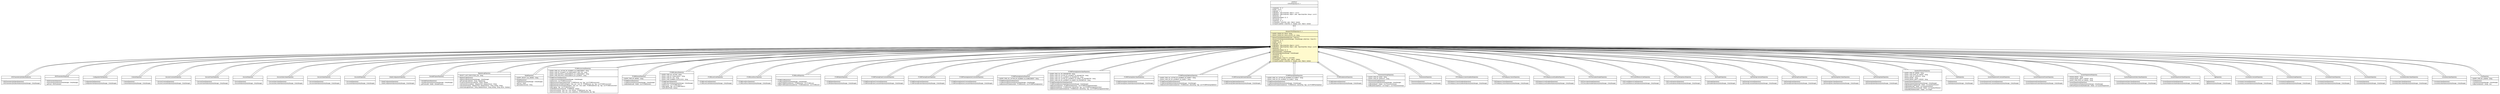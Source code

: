 #!/usr/local/bin/dot
#
# Class diagram 
# Generated by UMLGraph version R5_6-24-gf6e263 (http://www.umlgraph.org/)
#

digraph G {
	edge [fontname="arial",fontsize=10,labelfontname="arial",labelfontsize=10];
	node [fontname="arial",fontsize=10,shape=plaintext];
	nodesep=0.25;
	ranksep=0.5;
	// gov.sandia.cf.dao.AbstractCRUDRepository<E, I>
	c49382 [label=<<table title="gov.sandia.cf.dao.AbstractCRUDRepository" border="0" cellborder="1" cellspacing="0" cellpadding="2" port="p" bgcolor="lemonChiffon" href="./AbstractCRUDRepository.html">
		<tr><td><table border="0" cellspacing="0" cellpadding="1">
<tr><td align="center" balign="center"><font face="arial italic"> AbstractCRUDRepository&lt;E, I&gt; </font></td></tr>
		</table></td></tr>
		<tr><td><table border="0" cellspacing="0" cellpadding="1">
<tr><td align="left" balign="left"> + QUERY_FINDID_BY_FIELD : String </td></tr>
<tr><td align="left" balign="left"> + QUERY_FINDID_BY_FIELD_EXCEPT_ID : String </td></tr>
		</table></td></tr>
		<tr><td><table border="0" cellspacing="0" cellpadding="1">
<tr><td align="left" balign="left"> + AbstractCRUDRepository(entityClass : Class&lt;E&gt;) </td></tr>
<tr><td align="left" balign="left"> + AbstractCRUDRepository(entityManager : EntityManager, entityClass : Class&lt;E&gt;) </td></tr>
<tr><td align="left" balign="left"> + create(entity : E) : E </td></tr>
<tr><td align="left" balign="left"> + findAll() : List&lt;E&gt; </td></tr>
<tr><td align="left" balign="left"> + findById(id : I) : E </td></tr>
<tr><td align="left" balign="left"> + findBy(filters : Map&lt;EntityFilter, Object&gt;) : List&lt;E&gt; </td></tr>
<tr><td align="left" balign="left"> + findBy(filters : Map&lt;EntityFilter, Object&gt;, order : Map&lt;EntityFilter, String&gt;) : List&lt;E&gt; </td></tr>
<tr><td align="left" balign="left"> + delete(entity : E) </td></tr>
<tr><td align="left" balign="left"> + update(entityUpdated : E) : E </td></tr>
<tr><td align="left" balign="left"> + getEntityManager() : EntityManager </td></tr>
<tr><td align="left" balign="left"> + setEntityManager(entityManager : EntityManager) </td></tr>
<tr><td align="left" balign="left"> + refresh(entity : E) </td></tr>
<tr><td align="left" balign="left"> + merge(entity : E) : E </td></tr>
<tr><td align="left" balign="left"> + getAllFields(type : Class&lt;?&gt;) : List&lt;Field&gt; </td></tr>
<tr><td align="left" balign="left"> + isUnique(field : EntityFilter, value : Object) : boolean </td></tr>
<tr><td align="left" balign="left"> + isUniqueExcept(field : EntityFilter, id : Integer[], value : Object) : boolean </td></tr>
		</table></td></tr>
		</table>>, URL="./AbstractCRUDRepository.html", fontname="arial", fontcolor="black", fontsize=10.0];
	// gov.sandia.cf.dao.ICRUDRepository<E, I>
	c49392 [label=<<table title="gov.sandia.cf.dao.ICRUDRepository" border="0" cellborder="1" cellspacing="0" cellpadding="2" port="p" href="./ICRUDRepository.html">
		<tr><td><table border="0" cellspacing="0" cellpadding="1">
<tr><td align="center" balign="center"> &#171;interface&#187; </td></tr>
<tr><td align="center" balign="center"> ICRUDRepository&lt;E, I&gt; </td></tr>
		</table></td></tr>
		<tr><td><table border="0" cellspacing="0" cellpadding="1">
<tr><td align="left" balign="left">  </td></tr>
		</table></td></tr>
		<tr><td><table border="0" cellspacing="0" cellpadding="1">
<tr><td align="left" balign="left"><font face="arial italic" point-size="10.0"> + create(entity : E) : E </font></td></tr>
<tr><td align="left" balign="left"><font face="arial italic" point-size="10.0"> + findAll() : List&lt;E&gt; </font></td></tr>
<tr><td align="left" balign="left"><font face="arial italic" point-size="10.0"> + findById(id : I) : E </font></td></tr>
<tr><td align="left" balign="left"><font face="arial italic" point-size="10.0"> + findBy(filters : Map&lt;EntityFilter, Object&gt;) : List&lt;E&gt; </font></td></tr>
<tr><td align="left" balign="left"><font face="arial italic" point-size="10.0"> + findBy(filters : Map&lt;EntityFilter, Object&gt;, order : Map&lt;EntityFilter, String&gt;) : List&lt;E&gt; </font></td></tr>
<tr><td align="left" balign="left"><font face="arial italic" point-size="10.0"> + delete(entity : E) </font></td></tr>
<tr><td align="left" balign="left"><font face="arial italic" point-size="10.0"> + update(entityUpdated : E) : E </font></td></tr>
<tr><td align="left" balign="left"><font face="arial italic" point-size="10.0"> + refresh(entity : E) </font></td></tr>
<tr><td align="left" balign="left"><font face="arial italic" point-size="10.0"> + merge(entity : E) : E </font></td></tr>
<tr><td align="left" balign="left"><font face="arial italic" point-size="10.0"> + isUnique(field : EntityFilter, value : Object) : boolean </font></td></tr>
<tr><td align="left" balign="left"><font face="arial italic" point-size="10.0"> + isUniqueExcept(field : EntityFilter, id : Integer[], value : Object) : boolean </font></td></tr>
		</table></td></tr>
		</table>>, URL="./ICRUDRepository.html", fontname="arial", fontcolor="black", fontsize=10.0];
	// gov.sandia.cf.dao.impl.ARGParametersQoIOptionRepository
	c49406 [label=<<table title="gov.sandia.cf.dao.impl.ARGParametersQoIOptionRepository" border="0" cellborder="1" cellspacing="0" cellpadding="2" port="p" href="./impl/ARGParametersQoIOptionRepository.html">
		<tr><td><table border="0" cellspacing="0" cellpadding="1">
<tr><td align="center" balign="center"> ARGParametersQoIOptionRepository </td></tr>
		</table></td></tr>
		<tr><td><table border="0" cellspacing="0" cellpadding="1">
<tr><td align="left" balign="left">  </td></tr>
		</table></td></tr>
		<tr><td><table border="0" cellspacing="0" cellpadding="1">
<tr><td align="left" balign="left"> + ARGParametersQoIOptionRepository() </td></tr>
<tr><td align="left" balign="left"> + ARGParametersQoIOptionRepository(entityManager : EntityManager) </td></tr>
		</table></td></tr>
		</table>>, URL="./impl/ARGParametersQoIOptionRepository.html", fontname="arial", fontcolor="black", fontsize=10.0];
	// gov.sandia.cf.dao.impl.ARGParametersRepository
	c49407 [label=<<table title="gov.sandia.cf.dao.impl.ARGParametersRepository" border="0" cellborder="1" cellspacing="0" cellpadding="2" port="p" href="./impl/ARGParametersRepository.html">
		<tr><td><table border="0" cellspacing="0" cellpadding="1">
<tr><td align="center" balign="center"> ARGParametersRepository </td></tr>
		</table></td></tr>
		<tr><td><table border="0" cellspacing="0" cellpadding="1">
<tr><td align="left" balign="left">  </td></tr>
		</table></td></tr>
		<tr><td><table border="0" cellspacing="0" cellpadding="1">
<tr><td align="left" balign="left"> + ARGParametersRepository() </td></tr>
<tr><td align="left" balign="left"> + ARGParametersRepository(entityManager : EntityManager) </td></tr>
<tr><td align="left" balign="left"> + getFirst() : ARGParameters </td></tr>
		</table></td></tr>
		</table>>, URL="./impl/ARGParametersRepository.html", fontname="arial", fontcolor="black", fontsize=10.0];
	// gov.sandia.cf.dao.impl.ConfigurationFileRepository
	c49408 [label=<<table title="gov.sandia.cf.dao.impl.ConfigurationFileRepository" border="0" cellborder="1" cellspacing="0" cellpadding="2" port="p" href="./impl/ConfigurationFileRepository.html">
		<tr><td><table border="0" cellspacing="0" cellpadding="1">
<tr><td align="center" balign="center"> ConfigurationFileRepository </td></tr>
		</table></td></tr>
		<tr><td><table border="0" cellspacing="0" cellpadding="1">
<tr><td align="left" balign="left">  </td></tr>
		</table></td></tr>
		<tr><td><table border="0" cellspacing="0" cellpadding="1">
<tr><td align="left" balign="left"> + ConfigurationFileRepository() </td></tr>
<tr><td align="left" balign="left"> + ConfigurationFileRepository(entityManager : EntityManager) </td></tr>
		</table></td></tr>
		</table>>, URL="./impl/ConfigurationFileRepository.html", fontname="arial", fontcolor="black", fontsize=10.0];
	// gov.sandia.cf.dao.impl.CriterionRepository
	c49409 [label=<<table title="gov.sandia.cf.dao.impl.CriterionRepository" border="0" cellborder="1" cellspacing="0" cellpadding="2" port="p" href="./impl/CriterionRepository.html">
		<tr><td><table border="0" cellspacing="0" cellpadding="1">
<tr><td align="center" balign="center"> CriterionRepository </td></tr>
		</table></td></tr>
		<tr><td><table border="0" cellspacing="0" cellpadding="1">
<tr><td align="left" balign="left">  </td></tr>
		</table></td></tr>
		<tr><td><table border="0" cellspacing="0" cellpadding="1">
<tr><td align="left" balign="left"> + CriterionRepository() </td></tr>
<tr><td align="left" balign="left"> + CriterionRepository(entityManager : EntityManager) </td></tr>
		</table></td></tr>
		</table>>, URL="./impl/CriterionRepository.html", fontname="arial", fontcolor="black", fontsize=10.0];
	// gov.sandia.cf.dao.impl.DecisionConstraintRepository
	c49410 [label=<<table title="gov.sandia.cf.dao.impl.DecisionConstraintRepository" border="0" cellborder="1" cellspacing="0" cellpadding="2" port="p" href="./impl/DecisionConstraintRepository.html">
		<tr><td><table border="0" cellspacing="0" cellpadding="1">
<tr><td align="center" balign="center"> DecisionConstraintRepository </td></tr>
		</table></td></tr>
		<tr><td><table border="0" cellspacing="0" cellpadding="1">
<tr><td align="left" balign="left">  </td></tr>
		</table></td></tr>
		<tr><td><table border="0" cellspacing="0" cellpadding="1">
<tr><td align="left" balign="left"> + DecisionConstraintRepository() </td></tr>
<tr><td align="left" balign="left"> + DecisionConstraintRepository(entityManager : EntityManager) </td></tr>
		</table></td></tr>
		</table>>, URL="./impl/DecisionConstraintRepository.html", fontname="arial", fontcolor="black", fontsize=10.0];
	// gov.sandia.cf.dao.impl.DecisionParamRepository
	c49411 [label=<<table title="gov.sandia.cf.dao.impl.DecisionParamRepository" border="0" cellborder="1" cellspacing="0" cellpadding="2" port="p" href="./impl/DecisionParamRepository.html">
		<tr><td><table border="0" cellspacing="0" cellpadding="1">
<tr><td align="center" balign="center"> DecisionParamRepository </td></tr>
		</table></td></tr>
		<tr><td><table border="0" cellspacing="0" cellpadding="1">
<tr><td align="left" balign="left">  </td></tr>
		</table></td></tr>
		<tr><td><table border="0" cellspacing="0" cellpadding="1">
<tr><td align="left" balign="left"> + DecisionParamRepository() </td></tr>
<tr><td align="left" balign="left"> + DecisionParamRepository(entityManager : EntityManager) </td></tr>
		</table></td></tr>
		</table>>, URL="./impl/DecisionParamRepository.html", fontname="arial", fontcolor="black", fontsize=10.0];
	// gov.sandia.cf.dao.impl.DecisionRepository
	c49412 [label=<<table title="gov.sandia.cf.dao.impl.DecisionRepository" border="0" cellborder="1" cellspacing="0" cellpadding="2" port="p" href="./impl/DecisionRepository.html">
		<tr><td><table border="0" cellspacing="0" cellpadding="1">
<tr><td align="center" balign="center"> DecisionRepository </td></tr>
		</table></td></tr>
		<tr><td><table border="0" cellspacing="0" cellpadding="1">
<tr><td align="left" balign="left">  </td></tr>
		</table></td></tr>
		<tr><td><table border="0" cellspacing="0" cellpadding="1">
<tr><td align="left" balign="left"> + DecisionRepository() </td></tr>
<tr><td align="left" balign="left"> + DecisionRepository(entityManager : EntityManager) </td></tr>
		</table></td></tr>
		</table>>, URL="./impl/DecisionRepository.html", fontname="arial", fontcolor="black", fontsize=10.0];
	// gov.sandia.cf.dao.impl.DecisionSelectValueRepository
	c49413 [label=<<table title="gov.sandia.cf.dao.impl.DecisionSelectValueRepository" border="0" cellborder="1" cellspacing="0" cellpadding="2" port="p" href="./impl/DecisionSelectValueRepository.html">
		<tr><td><table border="0" cellspacing="0" cellpadding="1">
<tr><td align="center" balign="center"> DecisionSelectValueRepository </td></tr>
		</table></td></tr>
		<tr><td><table border="0" cellspacing="0" cellpadding="1">
<tr><td align="left" balign="left">  </td></tr>
		</table></td></tr>
		<tr><td><table border="0" cellspacing="0" cellpadding="1">
<tr><td align="left" balign="left"> + DecisionSelectValueRepository() </td></tr>
<tr><td align="left" balign="left"> + DecisionSelectValueRepository(entityManager : EntityManager) </td></tr>
		</table></td></tr>
		</table>>, URL="./impl/DecisionSelectValueRepository.html", fontname="arial", fontcolor="black", fontsize=10.0];
	// gov.sandia.cf.dao.impl.DecisionValueRepository
	c49414 [label=<<table title="gov.sandia.cf.dao.impl.DecisionValueRepository" border="0" cellborder="1" cellspacing="0" cellpadding="2" port="p" href="./impl/DecisionValueRepository.html">
		<tr><td><table border="0" cellspacing="0" cellpadding="1">
<tr><td align="center" balign="center"> DecisionValueRepository </td></tr>
		</table></td></tr>
		<tr><td><table border="0" cellspacing="0" cellpadding="1">
<tr><td align="left" balign="left">  </td></tr>
		</table></td></tr>
		<tr><td><table border="0" cellspacing="0" cellpadding="1">
<tr><td align="left" balign="left"> + DecisionValueRepository() </td></tr>
<tr><td align="left" balign="left"> + DecisionValueRepository(entityManager : EntityManager) </td></tr>
		</table></td></tr>
		</table>>, URL="./impl/DecisionValueRepository.html", fontname="arial", fontcolor="black", fontsize=10.0];
	// gov.sandia.cf.dao.impl.DocumentRepository
	c49415 [label=<<table title="gov.sandia.cf.dao.impl.DocumentRepository" border="0" cellborder="1" cellspacing="0" cellpadding="2" port="p" href="./impl/DocumentRepository.html">
		<tr><td><table border="0" cellspacing="0" cellpadding="1">
<tr><td align="center" balign="center"> DocumentRepository </td></tr>
		</table></td></tr>
		<tr><td><table border="0" cellspacing="0" cellpadding="1">
<tr><td align="left" balign="left">  </td></tr>
		</table></td></tr>
		<tr><td><table border="0" cellspacing="0" cellpadding="1">
<tr><td align="left" balign="left"> + DocumentRepository() </td></tr>
<tr><td align="left" balign="left"> + DocumentRepository(entityManager : EntityManager) </td></tr>
		</table></td></tr>
		</table>>, URL="./impl/DocumentRepository.html", fontname="arial", fontcolor="black", fontsize=10.0];
	// gov.sandia.cf.dao.impl.GlobalConfigurationRepository
	c49416 [label=<<table title="gov.sandia.cf.dao.impl.GlobalConfigurationRepository" border="0" cellborder="1" cellspacing="0" cellpadding="2" port="p" href="./impl/GlobalConfigurationRepository.html">
		<tr><td><table border="0" cellspacing="0" cellpadding="1">
<tr><td align="center" balign="center"> GlobalConfigurationRepository </td></tr>
		</table></td></tr>
		<tr><td><table border="0" cellspacing="0" cellpadding="1">
<tr><td align="left" balign="left">  </td></tr>
		</table></td></tr>
		<tr><td><table border="0" cellspacing="0" cellpadding="1">
<tr><td align="left" balign="left"> + GlobalConfigurationRepository() </td></tr>
<tr><td align="left" balign="left"> + GlobalConfigurationRepository(entityManager : EntityManager) </td></tr>
		</table></td></tr>
		</table>>, URL="./impl/GlobalConfigurationRepository.html", fontname="arial", fontcolor="black", fontsize=10.0];
	// gov.sandia.cf.dao.impl.IntendedPurposeRepository
	c49417 [label=<<table title="gov.sandia.cf.dao.impl.IntendedPurposeRepository" border="0" cellborder="1" cellspacing="0" cellpadding="2" port="p" href="./impl/IntendedPurposeRepository.html">
		<tr><td><table border="0" cellspacing="0" cellpadding="1">
<tr><td align="center" balign="center"> IntendedPurposeRepository </td></tr>
		</table></td></tr>
		<tr><td><table border="0" cellspacing="0" cellpadding="1">
<tr><td align="left" balign="left">  </td></tr>
		</table></td></tr>
		<tr><td><table border="0" cellspacing="0" cellpadding="1">
<tr><td align="left" balign="left"> + IntendedPurposeRepository() </td></tr>
<tr><td align="left" balign="left"> + IntendedPurposeRepository(entityManager : EntityManager) </td></tr>
<tr><td align="left" balign="left"> + getFirst(model : Model) : IntendedPurpose </td></tr>
		</table></td></tr>
		</table>>, URL="./impl/IntendedPurposeRepository.html", fontname="arial", fontcolor="black", fontsize=10.0];
	// gov.sandia.cf.dao.impl.MigrationLogRepository
	c49418 [label=<<table title="gov.sandia.cf.dao.impl.MigrationLogRepository" border="0" cellborder="1" cellspacing="0" cellpadding="2" port="p" href="./impl/MigrationLogRepository.html">
		<tr><td><table border="0" cellspacing="0" cellpadding="1">
<tr><td align="center" balign="center"> MigrationLogRepository </td></tr>
		</table></td></tr>
		<tr><td><table border="0" cellspacing="0" cellpadding="1">
<tr><td align="left" balign="left"> + SELECT_LAST_EXECUTION_LOG : String </td></tr>
		</table></td></tr>
		<tr><td><table border="0" cellspacing="0" cellpadding="1">
<tr><td align="left" balign="left"> + MigrationLogRepository() </td></tr>
<tr><td align="left" balign="left"> + MigrationLogRepository(entityManager : EntityManager) </td></tr>
<tr><td align="left" balign="left"> + getScriptLog(scriptName : String) : MigrationLog </td></tr>
<tr><td align="left" balign="left"> + isLastExecutionInError(scriptName : String) : Boolean </td></tr>
<tr><td align="left" balign="left"> + markTaskAsExecuted(task : IMigrationTask, databaseVersion : String) </td></tr>
<tr><td align="left" balign="left"> + markTaskInError(task : IMigrationTask, databaseVersion : String, errorlog : String) </td></tr>
<tr><td align="left" balign="left"> + insertScriptLog(taskName : String, databaseVersion : String, errorlog : String, inError : Boolean) </td></tr>
		</table></td></tr>
		</table>>, URL="./impl/MigrationLogRepository.html", fontname="arial", fontcolor="black", fontsize=10.0];
	// gov.sandia.cf.dao.impl.ModelRepository
	c49419 [label=<<table title="gov.sandia.cf.dao.impl.ModelRepository" border="0" cellborder="1" cellspacing="0" cellpadding="2" port="p" href="./impl/ModelRepository.html">
		<tr><td><table border="0" cellspacing="0" cellpadding="1">
<tr><td align="center" balign="center"> ModelRepository </td></tr>
		</table></td></tr>
		<tr><td><table border="0" cellspacing="0" cellpadding="1">
<tr><td align="left" balign="left"> + QUERY_SELECT_ALL_MODEL : String </td></tr>
		</table></td></tr>
		<tr><td><table border="0" cellspacing="0" cellpadding="1">
<tr><td align="left" balign="left"> + ModelRepository() </td></tr>
<tr><td align="left" balign="left"> + ModelRepository(entityManager : EntityManager) </td></tr>
<tr><td align="left" balign="left"> + getFirst() : Model </td></tr>
<tr><td align="left" balign="left"> + getDatabaseVersion() : String </td></tr>
		</table></td></tr>
		</table>>, URL="./impl/ModelRepository.html", fontname="arial", fontcolor="black", fontsize=10.0];
	// gov.sandia.cf.dao.impl.PCMMAssessmentRepository
	c49421 [label=<<table title="gov.sandia.cf.dao.impl.PCMMAssessmentRepository" border="0" cellborder="1" cellspacing="0" cellpadding="2" port="p" href="./impl/PCMMAssessmentRepository.html">
		<tr><td><table border="0" cellspacing="0" cellpadding="1">
<tr><td align="center" balign="center"> PCMMAssessmentRepository </td></tr>
		</table></td></tr>
		<tr><td><table border="0" cellspacing="0" cellpadding="1">
<tr><td align="left" balign="left"> + QUERY_FIND_ALL_ACTIVE_BY_ELEMENT_IN_SUBELEMENT : String </td></tr>
<tr><td align="left" balign="left"> + QUERY_FIND_BY_ELEMENT_IN_SUBELEMENT_AND_TAG : String </td></tr>
<tr><td align="left" balign="left"> + QUERY_FIND_MULTIPLE_ASSESSMENTS_BY_SUBELEMENT : String </td></tr>
<tr><td align="left" balign="left"> + QUERY_FIND_MULTIPLE_ASSESSMENTS_BY_ELEMENT : String </td></tr>
		</table></td></tr>
		<tr><td><table border="0" cellspacing="0" cellpadding="1">
<tr><td align="left" balign="left"> + PCMMAssessmentRepository() </td></tr>
<tr><td align="left" balign="left"> + PCMMAssessmentRepository(entityManager : EntityManager) </td></tr>
<tr><td align="left" balign="left"> + findAllActive() : List&lt;PCMMAssessment&gt; </td></tr>
<tr><td align="left" balign="left"> + findByElementAndTagInSubelement(elt : PCMMElement, tag : Tag) : List&lt;PCMMAssessment&gt; </td></tr>
<tr><td align="left" balign="left"> + findByRoleAndUserAndEltAndTag(role : Role, user : User, elt : PCMMElement, tag : Tag) : List&lt;PCMMAssessment&gt; </td></tr>
<tr><td align="left" balign="left"> + findByRoleAndUserAndSubeltAndTag(role : Role, user : User, subelt : PCMMSubelement, tag : Tag) : List&lt;PCMMAssessment&gt; </td></tr>
<tr><td align="left" balign="left"> + findByTag(tag : Tag) : List&lt;PCMMAssessment&gt; </td></tr>
<tr><td align="left" balign="left"> + clearMultipleAssessment(mode : PCMMMode) : boolean </td></tr>
<tr><td align="left" balign="left"> + clearAssessment(role : Role, user : User, element : PCMMElement, tag : Tag) </td></tr>
<tr><td align="left" balign="left"> + clearAssessment(role : Role, user : User, subelement : PCMMSubelement, tag : Tag) </td></tr>
		</table></td></tr>
		</table>>, URL="./impl/PCMMAssessmentRepository.html", fontname="arial", fontcolor="black", fontsize=10.0];
	// gov.sandia.cf.dao.impl.PCMMElementRepository
	c49422 [label=<<table title="gov.sandia.cf.dao.impl.PCMMElementRepository" border="0" cellborder="1" cellspacing="0" cellpadding="2" port="p" href="./impl/PCMMElementRepository.html">
		<tr><td><table border="0" cellspacing="0" cellpadding="1">
<tr><td align="center" balign="center"> PCMMElementRepository </td></tr>
		</table></td></tr>
		<tr><td><table border="0" cellspacing="0" cellpadding="1">
<tr><td align="left" balign="left"> + QUERY_FIND_BY_MODEL : String </td></tr>
		</table></td></tr>
		<tr><td><table border="0" cellspacing="0" cellpadding="1">
<tr><td align="left" balign="left"> + PCMMElementRepository() </td></tr>
<tr><td align="left" balign="left"> + PCMMElementRepository(entityManager : EntityManager) </td></tr>
<tr><td align="left" balign="left"> + findByModel(model : Model) : List&lt;PCMMElement&gt; </td></tr>
		</table></td></tr>
		</table>>, URL="./impl/PCMMElementRepository.html", fontname="arial", fontcolor="black", fontsize=10.0];
	// gov.sandia.cf.dao.impl.PCMMEvidenceRepository
	c49423 [label=<<table title="gov.sandia.cf.dao.impl.PCMMEvidenceRepository" border="0" cellborder="1" cellspacing="0" cellpadding="2" port="p" href="./impl/PCMMEvidenceRepository.html">
		<tr><td><table border="0" cellspacing="0" cellpadding="1">
<tr><td align="center" balign="center"> PCMMEvidenceRepository </td></tr>
		</table></td></tr>
		<tr><td><table border="0" cellspacing="0" cellpadding="1">
<tr><td align="left" balign="left"> + QUERY_FIND_ALL_ACTIVE : String </td></tr>
<tr><td align="left" balign="left"> + QUERY_FIND_BY_SUBELEMENT : String </td></tr>
<tr><td align="left" balign="left"> + QUERY_FIND_BY_TAG : String </td></tr>
<tr><td align="left" balign="left"> + QUERY_FIND_NUMBER_DUPLICATES : String </td></tr>
		</table></td></tr>
		<tr><td><table border="0" cellspacing="0" cellpadding="1">
<tr><td align="left" balign="left"> + PCMMEvidenceRepository() </td></tr>
<tr><td align="left" balign="left"> + PCMMEvidenceRepository(entityManager : EntityManager) </td></tr>
<tr><td align="left" balign="left"> + findAllActive() : List&lt;PCMMEvidence&gt; </td></tr>
<tr><td align="left" balign="left"> + findByTag(tag : Tag) : List&lt;PCMMEvidence&gt; </td></tr>
<tr><td align="left" balign="left"> + clearEvidencePath() : boolean </td></tr>
		</table></td></tr>
		</table>>, URL="./impl/PCMMEvidenceRepository.html", fontname="arial", fontcolor="black", fontsize=10.0];
	// gov.sandia.cf.dao.impl.PCMMLevelColorRepository
	c49424 [label=<<table title="gov.sandia.cf.dao.impl.PCMMLevelColorRepository" border="0" cellborder="1" cellspacing="0" cellpadding="2" port="p" href="./impl/PCMMLevelColorRepository.html">
		<tr><td><table border="0" cellspacing="0" cellpadding="1">
<tr><td align="center" balign="center"> PCMMLevelColorRepository </td></tr>
		</table></td></tr>
		<tr><td><table border="0" cellspacing="0" cellpadding="1">
<tr><td align="left" balign="left">  </td></tr>
		</table></td></tr>
		<tr><td><table border="0" cellspacing="0" cellpadding="1">
<tr><td align="left" balign="left"> + PCMMLevelColorRepository() </td></tr>
<tr><td align="left" balign="left"> + PCMMLevelColorRepository(entityManager : EntityManager) </td></tr>
		</table></td></tr>
		</table>>, URL="./impl/PCMMLevelColorRepository.html", fontname="arial", fontcolor="black", fontsize=10.0];
	// gov.sandia.cf.dao.impl.PCMMLevelDescRepository
	c49425 [label=<<table title="gov.sandia.cf.dao.impl.PCMMLevelDescRepository" border="0" cellborder="1" cellspacing="0" cellpadding="2" port="p" href="./impl/PCMMLevelDescRepository.html">
		<tr><td><table border="0" cellspacing="0" cellpadding="1">
<tr><td align="center" balign="center"> PCMMLevelDescRepository </td></tr>
		</table></td></tr>
		<tr><td><table border="0" cellspacing="0" cellpadding="1">
<tr><td align="left" balign="left">  </td></tr>
		</table></td></tr>
		<tr><td><table border="0" cellspacing="0" cellpadding="1">
<tr><td align="left" balign="left"> + PCMMLevelDescRepository() </td></tr>
<tr><td align="left" balign="left"> + PCMMLevelDescRepository(entityManager : EntityManager) </td></tr>
		</table></td></tr>
		</table>>, URL="./impl/PCMMLevelDescRepository.html", fontname="arial", fontcolor="black", fontsize=10.0];
	// gov.sandia.cf.dao.impl.PCMMLevelRepository
	c49426 [label=<<table title="gov.sandia.cf.dao.impl.PCMMLevelRepository" border="0" cellborder="1" cellspacing="0" cellpadding="2" port="p" href="./impl/PCMMLevelRepository.html">
		<tr><td><table border="0" cellspacing="0" cellpadding="1">
<tr><td align="center" balign="center"> PCMMLevelRepository </td></tr>
		</table></td></tr>
		<tr><td><table border="0" cellspacing="0" cellpadding="1">
<tr><td align="left" balign="left">  </td></tr>
		</table></td></tr>
		<tr><td><table border="0" cellspacing="0" cellpadding="1">
<tr><td align="left" balign="left"> + PCMMLevelRepository() </td></tr>
<tr><td align="left" balign="left"> + PCMMLevelRepository(entityManager : EntityManager) </td></tr>
<tr><td align="left" balign="left"> + findByPCMMElement(element : PCMMElement) : List&lt;PCMMLevel&gt; </td></tr>
<tr><td align="left" balign="left"> + findByPCMMSubelement(subelement : PCMMSubelement) : List&lt;PCMMLevel&gt; </td></tr>
		</table></td></tr>
		</table>>, URL="./impl/PCMMLevelRepository.html", fontname="arial", fontcolor="black", fontsize=10.0];
	// gov.sandia.cf.dao.impl.PCMMOptionRepository
	c49427 [label=<<table title="gov.sandia.cf.dao.impl.PCMMOptionRepository" border="0" cellborder="1" cellspacing="0" cellpadding="2" port="p" href="./impl/PCMMOptionRepository.html">
		<tr><td><table border="0" cellspacing="0" cellpadding="1">
<tr><td align="center" balign="center"> PCMMOptionRepository </td></tr>
		</table></td></tr>
		<tr><td><table border="0" cellspacing="0" cellpadding="1">
<tr><td align="left" balign="left">  </td></tr>
		</table></td></tr>
		<tr><td><table border="0" cellspacing="0" cellpadding="1">
<tr><td align="left" balign="left"> + PCMMOptionRepository() </td></tr>
<tr><td align="left" balign="left"> + PCMMOptionRepository(entityManager : EntityManager) </td></tr>
		</table></td></tr>
		</table>>, URL="./impl/PCMMOptionRepository.html", fontname="arial", fontcolor="black", fontsize=10.0];
	// gov.sandia.cf.dao.impl.PCMMPlanningParamConstraintRepository
	c49428 [label=<<table title="gov.sandia.cf.dao.impl.PCMMPlanningParamConstraintRepository" border="0" cellborder="1" cellspacing="0" cellpadding="2" port="p" href="./impl/PCMMPlanningParamConstraintRepository.html">
		<tr><td><table border="0" cellspacing="0" cellpadding="1">
<tr><td align="center" balign="center"> PCMMPlanningParamConstraintRepository </td></tr>
		</table></td></tr>
		<tr><td><table border="0" cellspacing="0" cellpadding="1">
<tr><td align="left" balign="left">  </td></tr>
		</table></td></tr>
		<tr><td><table border="0" cellspacing="0" cellpadding="1">
<tr><td align="left" balign="left"> + PCMMPlanningParamConstraintRepository() </td></tr>
<tr><td align="left" balign="left"> + PCMMPlanningParamConstraintRepository(entityManager : EntityManager) </td></tr>
		</table></td></tr>
		</table>>, URL="./impl/PCMMPlanningParamConstraintRepository.html", fontname="arial", fontcolor="black", fontsize=10.0];
	// gov.sandia.cf.dao.impl.PCMMPlanningParamRepository
	c49429 [label=<<table title="gov.sandia.cf.dao.impl.PCMMPlanningParamRepository" border="0" cellborder="1" cellspacing="0" cellpadding="2" port="p" href="./impl/PCMMPlanningParamRepository.html">
		<tr><td><table border="0" cellspacing="0" cellpadding="1">
<tr><td align="center" balign="center"> PCMMPlanningParamRepository </td></tr>
		</table></td></tr>
		<tr><td><table border="0" cellspacing="0" cellpadding="1">
<tr><td align="left" balign="left">  </td></tr>
		</table></td></tr>
		<tr><td><table border="0" cellspacing="0" cellpadding="1">
<tr><td align="left" balign="left"> + PCMMPlanningParamRepository() </td></tr>
<tr><td align="left" balign="left"> + PCMMPlanningParamRepository(entityManager : EntityManager) </td></tr>
		</table></td></tr>
		</table>>, URL="./impl/PCMMPlanningParamRepository.html", fontname="arial", fontcolor="black", fontsize=10.0];
	// gov.sandia.cf.dao.impl.PCMMPlanningQuestionConstraintRepository
	c49430 [label=<<table title="gov.sandia.cf.dao.impl.PCMMPlanningQuestionConstraintRepository" border="0" cellborder="1" cellspacing="0" cellpadding="2" port="p" href="./impl/PCMMPlanningQuestionConstraintRepository.html">
		<tr><td><table border="0" cellspacing="0" cellpadding="1">
<tr><td align="center" balign="center"> PCMMPlanningQuestionConstraintRepository </td></tr>
		</table></td></tr>
		<tr><td><table border="0" cellspacing="0" cellpadding="1">
<tr><td align="left" balign="left">  </td></tr>
		</table></td></tr>
		<tr><td><table border="0" cellspacing="0" cellpadding="1">
<tr><td align="left" balign="left"> + PCMMPlanningQuestionConstraintRepository() </td></tr>
<tr><td align="left" balign="left"> + PCMMPlanningQuestionConstraintRepository(entityManager : EntityManager) </td></tr>
		</table></td></tr>
		</table>>, URL="./impl/PCMMPlanningQuestionConstraintRepository.html", fontname="arial", fontcolor="black", fontsize=10.0];
	// gov.sandia.cf.dao.impl.PCMMPlanningQuestionRepository
	c49431 [label=<<table title="gov.sandia.cf.dao.impl.PCMMPlanningQuestionRepository" border="0" cellborder="1" cellspacing="0" cellpadding="2" port="p" href="./impl/PCMMPlanningQuestionRepository.html">
		<tr><td><table border="0" cellspacing="0" cellpadding="1">
<tr><td align="center" balign="center"> PCMMPlanningQuestionRepository </td></tr>
		</table></td></tr>
		<tr><td><table border="0" cellspacing="0" cellpadding="1">
<tr><td align="left" balign="left"> + QUERY_FIND_ALL_ACTIVE_BY_ELEMENT_IN_SUBELEMENT : String </td></tr>
		</table></td></tr>
		<tr><td><table border="0" cellspacing="0" cellpadding="1">
<tr><td align="left" balign="left"> + PCMMPlanningQuestionRepository() </td></tr>
<tr><td align="left" balign="left"> + PCMMPlanningQuestionRepository(entityManager : EntityManager) </td></tr>
<tr><td align="left" balign="left"> + findByElementInSubelement(elt : PCMMElement) : List&lt;PCMMPlanningQuestion&gt; </td></tr>
		</table></td></tr>
		</table>>, URL="./impl/PCMMPlanningQuestionRepository.html", fontname="arial", fontcolor="black", fontsize=10.0];
	// gov.sandia.cf.dao.impl.PCMMPlanningQuestionValueRepository
	c49432 [label=<<table title="gov.sandia.cf.dao.impl.PCMMPlanningQuestionValueRepository" border="0" cellborder="1" cellspacing="0" cellpadding="2" port="p" href="./impl/PCMMPlanningQuestionValueRepository.html">
		<tr><td><table border="0" cellspacing="0" cellpadding="1">
<tr><td align="center" balign="center"> PCMMPlanningQuestionValueRepository </td></tr>
		</table></td></tr>
		<tr><td><table border="0" cellspacing="0" cellpadding="1">
<tr><td align="left" balign="left"> + QUERY_FIND_ALL_BY_PARAMETER : String </td></tr>
<tr><td align="left" balign="left"> + QUERY_FIND_ALL_ACTIVE_BY_ELEMENT_IN_PARAMETER : String </td></tr>
<tr><td align="left" balign="left"> + QUERY_FIND_ALL_BY_ELEMENT_IN_PARAMETER : String </td></tr>
<tr><td align="left" balign="left"> + QUERY_FIND_ALL_ACTIVE_BY_ELEMENT_IN_SUBELT_IN_PARAMETER : String </td></tr>
<tr><td align="left" balign="left"> + QUERY_FIND_ALL_BY_ELEMENT_IN_SUBELT_IN_PARAMETER : String </td></tr>
		</table></td></tr>
		<tr><td><table border="0" cellspacing="0" cellpadding="1">
<tr><td align="left" balign="left"> + PCMMPlanningQuestionValueRepository() </td></tr>
<tr><td align="left" balign="left"> + PCMMPlanningQuestionValueRepository(entityManager : EntityManager) </td></tr>
<tr><td align="left" balign="left"> + findByQuestion(question : PCMMPlanningQuestion) : List&lt;PCMMPlanningQuestionValue&gt; </td></tr>
<tr><td align="left" balign="left"> + findByElement(element : PCMMElement, selectedTag : Tag) : List&lt;PCMMPlanningQuestionValue&gt; </td></tr>
<tr><td align="left" balign="left"> + findByElementInSubelement(element : PCMMElement, selectedTag : Tag) : List&lt;PCMMPlanningQuestionValue&gt; </td></tr>
		</table></td></tr>
		</table>>, URL="./impl/PCMMPlanningQuestionValueRepository.html", fontname="arial", fontcolor="black", fontsize=10.0];
	// gov.sandia.cf.dao.impl.PCMMPlanningSelectValueRepository
	c49433 [label=<<table title="gov.sandia.cf.dao.impl.PCMMPlanningSelectValueRepository" border="0" cellborder="1" cellspacing="0" cellpadding="2" port="p" href="./impl/PCMMPlanningSelectValueRepository.html">
		<tr><td><table border="0" cellspacing="0" cellpadding="1">
<tr><td align="center" balign="center"> PCMMPlanningSelectValueRepository </td></tr>
		</table></td></tr>
		<tr><td><table border="0" cellspacing="0" cellpadding="1">
<tr><td align="left" balign="left">  </td></tr>
		</table></td></tr>
		<tr><td><table border="0" cellspacing="0" cellpadding="1">
<tr><td align="left" balign="left"> + PCMMPlanningSelectValueRepository() </td></tr>
<tr><td align="left" balign="left"> + PCMMPlanningSelectValueRepository(entityManager : EntityManager) </td></tr>
		</table></td></tr>
		</table>>, URL="./impl/PCMMPlanningSelectValueRepository.html", fontname="arial", fontcolor="black", fontsize=10.0];
	// gov.sandia.cf.dao.impl.PCMMPlanningTableItemRepository
	c49434 [label=<<table title="gov.sandia.cf.dao.impl.PCMMPlanningTableItemRepository" border="0" cellborder="1" cellspacing="0" cellpadding="2" port="p" href="./impl/PCMMPlanningTableItemRepository.html">
		<tr><td><table border="0" cellspacing="0" cellpadding="1">
<tr><td align="center" balign="center"> PCMMPlanningTableItemRepository </td></tr>
		</table></td></tr>
		<tr><td><table border="0" cellspacing="0" cellpadding="1">
<tr><td align="left" balign="left"> + QUERY_FIND_ALL_ACTIVE_BY_ELEMENT_IN_SUBELT : String </td></tr>
<tr><td align="left" balign="left"> + QUERY_FIND_ALL_BY_ELEMENT_IN_SUBELT : String </td></tr>
		</table></td></tr>
		<tr><td><table border="0" cellspacing="0" cellpadding="1">
<tr><td align="left" balign="left"> + PCMMPlanningTableItemRepository() </td></tr>
<tr><td align="left" balign="left"> + PCMMPlanningTableItemRepository(entityManager : EntityManager) </td></tr>
<tr><td align="left" balign="left"> + findByElementInSubelement(element : PCMMElement, selectedTag : Tag) : List&lt;PCMMPlanningTableItem&gt; </td></tr>
		</table></td></tr>
		</table>>, URL="./impl/PCMMPlanningTableItemRepository.html", fontname="arial", fontcolor="black", fontsize=10.0];
	// gov.sandia.cf.dao.impl.PCMMPlanningTableValueRepository
	c49435 [label=<<table title="gov.sandia.cf.dao.impl.PCMMPlanningTableValueRepository" border="0" cellborder="1" cellspacing="0" cellpadding="2" port="p" href="./impl/PCMMPlanningTableValueRepository.html">
		<tr><td><table border="0" cellspacing="0" cellpadding="1">
<tr><td align="center" balign="center"> PCMMPlanningTableValueRepository </td></tr>
		</table></td></tr>
		<tr><td><table border="0" cellspacing="0" cellpadding="1">
<tr><td align="left" balign="left">  </td></tr>
		</table></td></tr>
		<tr><td><table border="0" cellspacing="0" cellpadding="1">
<tr><td align="left" balign="left"> + PCMMPlanningTableValueRepository() </td></tr>
<tr><td align="left" balign="left"> + PCMMPlanningTableValueRepository(entityManager : EntityManager) </td></tr>
		</table></td></tr>
		</table>>, URL="./impl/PCMMPlanningTableValueRepository.html", fontname="arial", fontcolor="black", fontsize=10.0];
	// gov.sandia.cf.dao.impl.PCMMPlanningValueRepository
	c49436 [label=<<table title="gov.sandia.cf.dao.impl.PCMMPlanningValueRepository" border="0" cellborder="1" cellspacing="0" cellpadding="2" port="p" href="./impl/PCMMPlanningValueRepository.html">
		<tr><td><table border="0" cellspacing="0" cellpadding="1">
<tr><td align="center" balign="center"> PCMMPlanningValueRepository </td></tr>
		</table></td></tr>
		<tr><td><table border="0" cellspacing="0" cellpadding="1">
<tr><td align="left" balign="left"> + QUERY_FIND_ALL_ACTIVE_BY_ELEMENT_IN_SUBELT : String </td></tr>
<tr><td align="left" balign="left"> + QUERY_FIND_ALL_BY_ELEMENT_IN_SUBELT : String </td></tr>
		</table></td></tr>
		<tr><td><table border="0" cellspacing="0" cellpadding="1">
<tr><td align="left" balign="left"> + PCMMPlanningValueRepository() </td></tr>
<tr><td align="left" balign="left"> + PCMMPlanningValueRepository(entityManager : EntityManager) </td></tr>
<tr><td align="left" balign="left"> + findByElementInSubelement(element : PCMMElement, selectedTag : Tag) : List&lt;PCMMPlanningValue&gt; </td></tr>
		</table></td></tr>
		</table>>, URL="./impl/PCMMPlanningValueRepository.html", fontname="arial", fontcolor="black", fontsize=10.0];
	// gov.sandia.cf.dao.impl.PCMMSubelementRepository
	c49437 [label=<<table title="gov.sandia.cf.dao.impl.PCMMSubelementRepository" border="0" cellborder="1" cellspacing="0" cellpadding="2" port="p" href="./impl/PCMMSubelementRepository.html">
		<tr><td><table border="0" cellspacing="0" cellpadding="1">
<tr><td align="center" balign="center"> PCMMSubelementRepository </td></tr>
		</table></td></tr>
		<tr><td><table border="0" cellspacing="0" cellpadding="1">
<tr><td align="left" balign="left">  </td></tr>
		</table></td></tr>
		<tr><td><table border="0" cellspacing="0" cellpadding="1">
<tr><td align="left" balign="left"> + PCMMSubelementRepository() </td></tr>
<tr><td align="left" balign="left"> + PCMMSubelementRepository(entityManager : EntityManager) </td></tr>
		</table></td></tr>
		</table>>, URL="./impl/PCMMSubelementRepository.html", fontname="arial", fontcolor="black", fontsize=10.0];
	// gov.sandia.cf.dao.impl.PhenomenonGroupRepository
	c49438 [label=<<table title="gov.sandia.cf.dao.impl.PhenomenonGroupRepository" border="0" cellborder="1" cellspacing="0" cellpadding="2" port="p" href="./impl/PhenomenonGroupRepository.html">
		<tr><td><table border="0" cellspacing="0" cellpadding="1">
<tr><td align="center" balign="center"> PhenomenonGroupRepository </td></tr>
		</table></td></tr>
		<tr><td><table border="0" cellspacing="0" cellpadding="1">
<tr><td align="left" balign="left"> + QUERY_FIND_BY_QOIID : String </td></tr>
<tr><td align="left" balign="left"> + QUERY_FIND_BY_QOIIDLIST : String </td></tr>
		</table></td></tr>
		<tr><td><table border="0" cellspacing="0" cellpadding="1">
<tr><td align="left" balign="left"> + PhenomenonGroupRepository() </td></tr>
<tr><td align="left" balign="left"> + PhenomenonGroupRepository(entityManager : EntityManager) </td></tr>
<tr><td align="left" balign="left"> + findByQoiId(qoiId : Integer) : List&lt;PhenomenonGroup&gt; </td></tr>
<tr><td align="left" balign="left"> + findByQoiIdList(qoiIdList : List&lt;Integer&gt;) : List&lt;PhenomenonGroup&gt; </td></tr>
		</table></td></tr>
		</table>>, URL="./impl/PhenomenonGroupRepository.html", fontname="arial", fontcolor="black", fontsize=10.0];
	// gov.sandia.cf.dao.impl.PhenomenonRepository
	c49439 [label=<<table title="gov.sandia.cf.dao.impl.PhenomenonRepository" border="0" cellborder="1" cellspacing="0" cellpadding="2" port="p" href="./impl/PhenomenonRepository.html">
		<tr><td><table border="0" cellspacing="0" cellpadding="1">
<tr><td align="center" balign="center"> PhenomenonRepository </td></tr>
		</table></td></tr>
		<tr><td><table border="0" cellspacing="0" cellpadding="1">
<tr><td align="left" balign="left">  </td></tr>
		</table></td></tr>
		<tr><td><table border="0" cellspacing="0" cellpadding="1">
<tr><td align="left" balign="left"> + PhenomenonRepository() </td></tr>
<tr><td align="left" balign="left"> + PhenomenonRepository(entityManager : EntityManager) </td></tr>
		</table></td></tr>
		</table>>, URL="./impl/PhenomenonRepository.html", fontname="arial", fontcolor="black", fontsize=10.0];
	// gov.sandia.cf.dao.impl.PIRTAdequacyColumnGuidelineRepository
	c49440 [label=<<table title="gov.sandia.cf.dao.impl.PIRTAdequacyColumnGuidelineRepository" border="0" cellborder="1" cellspacing="0" cellpadding="2" port="p" href="./impl/PIRTAdequacyColumnGuidelineRepository.html">
		<tr><td><table border="0" cellspacing="0" cellpadding="1">
<tr><td align="center" balign="center"> PIRTAdequacyColumnGuidelineRepository </td></tr>
		</table></td></tr>
		<tr><td><table border="0" cellspacing="0" cellpadding="1">
<tr><td align="left" balign="left">  </td></tr>
		</table></td></tr>
		<tr><td><table border="0" cellspacing="0" cellpadding="1">
<tr><td align="left" balign="left"> + PIRTAdequacyColumnGuidelineRepository() </td></tr>
<tr><td align="left" balign="left"> + PIRTAdequacyColumnGuidelineRepository(entityManager : EntityManager) </td></tr>
		</table></td></tr>
		</table>>, URL="./impl/PIRTAdequacyColumnGuidelineRepository.html", fontname="arial", fontcolor="black", fontsize=10.0];
	// gov.sandia.cf.dao.impl.PIRTAdequacyColumnRepository
	c49441 [label=<<table title="gov.sandia.cf.dao.impl.PIRTAdequacyColumnRepository" border="0" cellborder="1" cellspacing="0" cellpadding="2" port="p" href="./impl/PIRTAdequacyColumnRepository.html">
		<tr><td><table border="0" cellspacing="0" cellpadding="1">
<tr><td align="center" balign="center"> PIRTAdequacyColumnRepository </td></tr>
		</table></td></tr>
		<tr><td><table border="0" cellspacing="0" cellpadding="1">
<tr><td align="left" balign="left">  </td></tr>
		</table></td></tr>
		<tr><td><table border="0" cellspacing="0" cellpadding="1">
<tr><td align="left" balign="left"> + PIRTAdequacyColumnRepository() </td></tr>
<tr><td align="left" balign="left"> + PIRTAdequacyColumnRepository(entityManager : EntityManager) </td></tr>
		</table></td></tr>
		</table>>, URL="./impl/PIRTAdequacyColumnRepository.html", fontname="arial", fontcolor="black", fontsize=10.0];
	// gov.sandia.cf.dao.impl.PIRTAdequacyLevelGuidelineRepository
	c49442 [label=<<table title="gov.sandia.cf.dao.impl.PIRTAdequacyLevelGuidelineRepository" border="0" cellborder="1" cellspacing="0" cellpadding="2" port="p" href="./impl/PIRTAdequacyLevelGuidelineRepository.html">
		<tr><td><table border="0" cellspacing="0" cellpadding="1">
<tr><td align="center" balign="center"> PIRTAdequacyLevelGuidelineRepository </td></tr>
		</table></td></tr>
		<tr><td><table border="0" cellspacing="0" cellpadding="1">
<tr><td align="left" balign="left">  </td></tr>
		</table></td></tr>
		<tr><td><table border="0" cellspacing="0" cellpadding="1">
<tr><td align="left" balign="left"> + PIRTAdequacyLevelGuidelineRepository() </td></tr>
<tr><td align="left" balign="left"> + PIRTAdequacyLevelGuidelineRepository(entityManager : EntityManager) </td></tr>
		</table></td></tr>
		</table>>, URL="./impl/PIRTAdequacyLevelGuidelineRepository.html", fontname="arial", fontcolor="black", fontsize=10.0];
	// gov.sandia.cf.dao.impl.PIRTDescriptionHeaderRepository
	c49443 [label=<<table title="gov.sandia.cf.dao.impl.PIRTDescriptionHeaderRepository" border="0" cellborder="1" cellspacing="0" cellpadding="2" port="p" href="./impl/PIRTDescriptionHeaderRepository.html">
		<tr><td><table border="0" cellspacing="0" cellpadding="1">
<tr><td align="center" balign="center"> PIRTDescriptionHeaderRepository </td></tr>
		</table></td></tr>
		<tr><td><table border="0" cellspacing="0" cellpadding="1">
<tr><td align="left" balign="left">  </td></tr>
		</table></td></tr>
		<tr><td><table border="0" cellspacing="0" cellpadding="1">
<tr><td align="left" balign="left"> + PIRTDescriptionHeaderRepository() </td></tr>
<tr><td align="left" balign="left"> + PIRTDescriptionHeaderRepository(entityManager : EntityManager) </td></tr>
		</table></td></tr>
		</table>>, URL="./impl/PIRTDescriptionHeaderRepository.html", fontname="arial", fontcolor="black", fontsize=10.0];
	// gov.sandia.cf.dao.impl.PIRTLevelDifferenceColorRepository
	c49444 [label=<<table title="gov.sandia.cf.dao.impl.PIRTLevelDifferenceColorRepository" border="0" cellborder="1" cellspacing="0" cellpadding="2" port="p" href="./impl/PIRTLevelDifferenceColorRepository.html">
		<tr><td><table border="0" cellspacing="0" cellpadding="1">
<tr><td align="center" balign="center"> PIRTLevelDifferenceColorRepository </td></tr>
		</table></td></tr>
		<tr><td><table border="0" cellspacing="0" cellpadding="1">
<tr><td align="left" balign="left">  </td></tr>
		</table></td></tr>
		<tr><td><table border="0" cellspacing="0" cellpadding="1">
<tr><td align="left" balign="left"> + PIRTLevelDifferenceColorRepository() </td></tr>
<tr><td align="left" balign="left"> + PIRTLevelDifferenceColorRepository(entityManager : EntityManager) </td></tr>
		</table></td></tr>
		</table>>, URL="./impl/PIRTLevelDifferenceColorRepository.html", fontname="arial", fontcolor="black", fontsize=10.0];
	// gov.sandia.cf.dao.impl.PIRTLevelImportanceRepository
	c49445 [label=<<table title="gov.sandia.cf.dao.impl.PIRTLevelImportanceRepository" border="0" cellborder="1" cellspacing="0" cellpadding="2" port="p" href="./impl/PIRTLevelImportanceRepository.html">
		<tr><td><table border="0" cellspacing="0" cellpadding="1">
<tr><td align="center" balign="center"> PIRTLevelImportanceRepository </td></tr>
		</table></td></tr>
		<tr><td><table border="0" cellspacing="0" cellpadding="1">
<tr><td align="left" balign="left">  </td></tr>
		</table></td></tr>
		<tr><td><table border="0" cellspacing="0" cellpadding="1">
<tr><td align="left" balign="left"> + PIRTLevelImportanceRepository() </td></tr>
<tr><td align="left" balign="left"> + PIRTLevelImportanceRepository(entityManager : EntityManager) </td></tr>
		</table></td></tr>
		</table>>, URL="./impl/PIRTLevelImportanceRepository.html", fontname="arial", fontcolor="black", fontsize=10.0];
	// gov.sandia.cf.dao.impl.QoIHeaderRepository
	c49446 [label=<<table title="gov.sandia.cf.dao.impl.QoIHeaderRepository" border="0" cellborder="1" cellspacing="0" cellpadding="2" port="p" href="./impl/QoIHeaderRepository.html">
		<tr><td><table border="0" cellspacing="0" cellpadding="1">
<tr><td align="center" balign="center"> QoIHeaderRepository </td></tr>
		</table></td></tr>
		<tr><td><table border="0" cellspacing="0" cellpadding="1">
<tr><td align="left" balign="left">  </td></tr>
		</table></td></tr>
		<tr><td><table border="0" cellspacing="0" cellpadding="1">
<tr><td align="left" balign="left"> + QoIHeaderRepository() </td></tr>
<tr><td align="left" balign="left"> + QoIHeaderRepository(entityManager : EntityManager) </td></tr>
		</table></td></tr>
		</table>>, URL="./impl/QoIHeaderRepository.html", fontname="arial", fontcolor="black", fontsize=10.0];
	// gov.sandia.cf.dao.impl.QoIPlanningConstraintRepository
	c49447 [label=<<table title="gov.sandia.cf.dao.impl.QoIPlanningConstraintRepository" border="0" cellborder="1" cellspacing="0" cellpadding="2" port="p" href="./impl/QoIPlanningConstraintRepository.html">
		<tr><td><table border="0" cellspacing="0" cellpadding="1">
<tr><td align="center" balign="center"> QoIPlanningConstraintRepository </td></tr>
		</table></td></tr>
		<tr><td><table border="0" cellspacing="0" cellpadding="1">
<tr><td align="left" balign="left">  </td></tr>
		</table></td></tr>
		<tr><td><table border="0" cellspacing="0" cellpadding="1">
<tr><td align="left" balign="left"> + QoIPlanningConstraintRepository() </td></tr>
<tr><td align="left" balign="left"> + QoIPlanningConstraintRepository(entityManager : EntityManager) </td></tr>
		</table></td></tr>
		</table>>, URL="./impl/QoIPlanningConstraintRepository.html", fontname="arial", fontcolor="black", fontsize=10.0];
	// gov.sandia.cf.dao.impl.QoIPlanningParamRepository
	c49448 [label=<<table title="gov.sandia.cf.dao.impl.QoIPlanningParamRepository" border="0" cellborder="1" cellspacing="0" cellpadding="2" port="p" href="./impl/QoIPlanningParamRepository.html">
		<tr><td><table border="0" cellspacing="0" cellpadding="1">
<tr><td align="center" balign="center"> QoIPlanningParamRepository </td></tr>
		</table></td></tr>
		<tr><td><table border="0" cellspacing="0" cellpadding="1">
<tr><td align="left" balign="left">  </td></tr>
		</table></td></tr>
		<tr><td><table border="0" cellspacing="0" cellpadding="1">
<tr><td align="left" balign="left"> + QoIPlanningParamRepository() </td></tr>
<tr><td align="left" balign="left"> + QoIPlanningParamRepository(entityManager : EntityManager) </td></tr>
		</table></td></tr>
		</table>>, URL="./impl/QoIPlanningParamRepository.html", fontname="arial", fontcolor="black", fontsize=10.0];
	// gov.sandia.cf.dao.impl.QoIPlanningSelectValueRepository
	c49449 [label=<<table title="gov.sandia.cf.dao.impl.QoIPlanningSelectValueRepository" border="0" cellborder="1" cellspacing="0" cellpadding="2" port="p" href="./impl/QoIPlanningSelectValueRepository.html">
		<tr><td><table border="0" cellspacing="0" cellpadding="1">
<tr><td align="center" balign="center"> QoIPlanningSelectValueRepository </td></tr>
		</table></td></tr>
		<tr><td><table border="0" cellspacing="0" cellpadding="1">
<tr><td align="left" balign="left">  </td></tr>
		</table></td></tr>
		<tr><td><table border="0" cellspacing="0" cellpadding="1">
<tr><td align="left" balign="left"> + QoIPlanningSelectValueRepository() </td></tr>
<tr><td align="left" balign="left"> + QoIPlanningSelectValueRepository(entityManager : EntityManager) </td></tr>
		</table></td></tr>
		</table>>, URL="./impl/QoIPlanningSelectValueRepository.html", fontname="arial", fontcolor="black", fontsize=10.0];
	// gov.sandia.cf.dao.impl.QoIPlanningValueRepository
	c49450 [label=<<table title="gov.sandia.cf.dao.impl.QoIPlanningValueRepository" border="0" cellborder="1" cellspacing="0" cellpadding="2" port="p" href="./impl/QoIPlanningValueRepository.html">
		<tr><td><table border="0" cellspacing="0" cellpadding="1">
<tr><td align="center" balign="center"> QoIPlanningValueRepository </td></tr>
		</table></td></tr>
		<tr><td><table border="0" cellspacing="0" cellpadding="1">
<tr><td align="left" balign="left">  </td></tr>
		</table></td></tr>
		<tr><td><table border="0" cellspacing="0" cellpadding="1">
<tr><td align="left" balign="left"> + QoIPlanningValueRepository() </td></tr>
<tr><td align="left" balign="left"> + QoIPlanningValueRepository(entityManager : EntityManager) </td></tr>
		</table></td></tr>
		</table>>, URL="./impl/QoIPlanningValueRepository.html", fontname="arial", fontcolor="black", fontsize=10.0];
	// gov.sandia.cf.dao.impl.QuantityOfInterestRepository
	c49451 [label=<<table title="gov.sandia.cf.dao.impl.QuantityOfInterestRepository" border="0" cellborder="1" cellspacing="0" cellpadding="2" port="p" href="./impl/QuantityOfInterestRepository.html">
		<tr><td><table border="0" cellspacing="0" cellpadding="1">
<tr><td align="center" balign="center"> QuantityOfInterestRepository </td></tr>
		</table></td></tr>
		<tr><td><table border="0" cellspacing="0" cellpadding="1">
<tr><td align="left" balign="left"> + QUERY_FIND_BY_MODEL : String </td></tr>
<tr><td align="left" balign="left"> + QUERY_FIND_ROOT_BY_MODEL : String </td></tr>
<tr><td align="left" balign="left"> + QUERY_FIND_BY_MODELID : String </td></tr>
<tr><td align="left" balign="left"> + PARAM_MODEL : String </td></tr>
<tr><td align="left" balign="left"> + PARAM_MODEL_EMPTY_ERROR : String </td></tr>
		</table></td></tr>
		<tr><td><table border="0" cellspacing="0" cellpadding="1">
<tr><td align="left" balign="left"> + QuantityOfInterestRepository() </td></tr>
<tr><td align="left" balign="left"> + QuantityOfInterestRepository(entityManager : EntityManager) </td></tr>
<tr><td align="left" balign="left"> + findByModelNotTagged(model : Model) : List&lt;QuantityOfInterest&gt; </td></tr>
<tr><td align="left" balign="left"> + findByModel(model : Model) : List&lt;QuantityOfInterest&gt; </td></tr>
<tr><td align="left" balign="left"> + findRootQuantityOfInterest(model : Model) : List&lt;QuantityOfInterest&gt; </td></tr>
<tr><td align="left" balign="left"> + findQoiIdByModelId(modelId : Integer) : List&lt;Integer&gt; </td></tr>
		</table></td></tr>
		</table>>, URL="./impl/QuantityOfInterestRepository.html", fontname="arial", fontcolor="black", fontsize=10.0];
	// gov.sandia.cf.dao.impl.RoleRepository
	c49452 [label=<<table title="gov.sandia.cf.dao.impl.RoleRepository" border="0" cellborder="1" cellspacing="0" cellpadding="2" port="p" href="./impl/RoleRepository.html">
		<tr><td><table border="0" cellspacing="0" cellpadding="1">
<tr><td align="center" balign="center"> RoleRepository </td></tr>
		</table></td></tr>
		<tr><td><table border="0" cellspacing="0" cellpadding="1">
<tr><td align="left" balign="left">  </td></tr>
		</table></td></tr>
		<tr><td><table border="0" cellspacing="0" cellpadding="1">
<tr><td align="left" balign="left"> + RoleRepository() </td></tr>
<tr><td align="left" balign="left"> + RoleRepository(entityManager : EntityManager) </td></tr>
		</table></td></tr>
		</table>>, URL="./impl/RoleRepository.html", fontname="arial", fontcolor="black", fontsize=10.0];
	// gov.sandia.cf.dao.impl.SystemRequirementConstraintRepository
	c49453 [label=<<table title="gov.sandia.cf.dao.impl.SystemRequirementConstraintRepository" border="0" cellborder="1" cellspacing="0" cellpadding="2" port="p" href="./impl/SystemRequirementConstraintRepository.html">
		<tr><td><table border="0" cellspacing="0" cellpadding="1">
<tr><td align="center" balign="center"> SystemRequirementConstraintRepository </td></tr>
		</table></td></tr>
		<tr><td><table border="0" cellspacing="0" cellpadding="1">
<tr><td align="left" balign="left">  </td></tr>
		</table></td></tr>
		<tr><td><table border="0" cellspacing="0" cellpadding="1">
<tr><td align="left" balign="left"> + SystemRequirementConstraintRepository() </td></tr>
<tr><td align="left" balign="left"> + SystemRequirementConstraintRepository(entityManager : EntityManager) </td></tr>
		</table></td></tr>
		</table>>, URL="./impl/SystemRequirementConstraintRepository.html", fontname="arial", fontcolor="black", fontsize=10.0];
	// gov.sandia.cf.dao.impl.SystemRequirementParamRepository
	c49454 [label=<<table title="gov.sandia.cf.dao.impl.SystemRequirementParamRepository" border="0" cellborder="1" cellspacing="0" cellpadding="2" port="p" href="./impl/SystemRequirementParamRepository.html">
		<tr><td><table border="0" cellspacing="0" cellpadding="1">
<tr><td align="center" balign="center"> SystemRequirementParamRepository </td></tr>
		</table></td></tr>
		<tr><td><table border="0" cellspacing="0" cellpadding="1">
<tr><td align="left" balign="left">  </td></tr>
		</table></td></tr>
		<tr><td><table border="0" cellspacing="0" cellpadding="1">
<tr><td align="left" balign="left"> + SystemRequirementParamRepository() </td></tr>
<tr><td align="left" balign="left"> + SystemRequirementParamRepository(entityManager : EntityManager) </td></tr>
		</table></td></tr>
		</table>>, URL="./impl/SystemRequirementParamRepository.html", fontname="arial", fontcolor="black", fontsize=10.0];
	// gov.sandia.cf.dao.impl.SystemRequirementRepository
	c49455 [label=<<table title="gov.sandia.cf.dao.impl.SystemRequirementRepository" border="0" cellborder="1" cellspacing="0" cellpadding="2" port="p" href="./impl/SystemRequirementRepository.html">
		<tr><td><table border="0" cellspacing="0" cellpadding="1">
<tr><td align="center" balign="center"> SystemRequirementRepository </td></tr>
		</table></td></tr>
		<tr><td><table border="0" cellspacing="0" cellpadding="1">
<tr><td align="left" balign="left"> + PARAM_MODEL : String </td></tr>
<tr><td align="left" balign="left"> + PARAM_MODEL_EMPTY_ERROR : String </td></tr>
<tr><td align="left" balign="left"> + QUERY_FIND_ROOT_BY_MODEL : String </td></tr>
		</table></td></tr>
		<tr><td><table border="0" cellspacing="0" cellpadding="1">
<tr><td align="left" balign="left"> + SystemRequirementRepository() </td></tr>
<tr><td align="left" balign="left"> + SystemRequirementRepository(entityManager : EntityManager) </td></tr>
<tr><td align="left" balign="left"> + findRootRequirementsByModel(model : Model) : List&lt;SystemRequirement&gt; </td></tr>
		</table></td></tr>
		</table>>, URL="./impl/SystemRequirementRepository.html", fontname="arial", fontcolor="black", fontsize=10.0];
	// gov.sandia.cf.dao.impl.SystemRequirementSelectValueRepository
	c49456 [label=<<table title="gov.sandia.cf.dao.impl.SystemRequirementSelectValueRepository" border="0" cellborder="1" cellspacing="0" cellpadding="2" port="p" href="./impl/SystemRequirementSelectValueRepository.html">
		<tr><td><table border="0" cellspacing="0" cellpadding="1">
<tr><td align="center" balign="center"> SystemRequirementSelectValueRepository </td></tr>
		</table></td></tr>
		<tr><td><table border="0" cellspacing="0" cellpadding="1">
<tr><td align="left" balign="left">  </td></tr>
		</table></td></tr>
		<tr><td><table border="0" cellspacing="0" cellpadding="1">
<tr><td align="left" balign="left"> + SystemRequirementSelectValueRepository() </td></tr>
<tr><td align="left" balign="left"> + SystemRequirementSelectValueRepository(entityManager : EntityManager) </td></tr>
		</table></td></tr>
		</table>>, URL="./impl/SystemRequirementSelectValueRepository.html", fontname="arial", fontcolor="black", fontsize=10.0];
	// gov.sandia.cf.dao.impl.SystemRequirementValueRepository
	c49457 [label=<<table title="gov.sandia.cf.dao.impl.SystemRequirementValueRepository" border="0" cellborder="1" cellspacing="0" cellpadding="2" port="p" href="./impl/SystemRequirementValueRepository.html">
		<tr><td><table border="0" cellspacing="0" cellpadding="1">
<tr><td align="center" balign="center"> SystemRequirementValueRepository </td></tr>
		</table></td></tr>
		<tr><td><table border="0" cellspacing="0" cellpadding="1">
<tr><td align="left" balign="left">  </td></tr>
		</table></td></tr>
		<tr><td><table border="0" cellspacing="0" cellpadding="1">
<tr><td align="left" balign="left"> + SystemRequirementValueRepository() </td></tr>
<tr><td align="left" balign="left"> + SystemRequirementValueRepository(entityManager : EntityManager) </td></tr>
		</table></td></tr>
		</table>>, URL="./impl/SystemRequirementValueRepository.html", fontname="arial", fontcolor="black", fontsize=10.0];
	// gov.sandia.cf.dao.impl.TagRepository
	c49458 [label=<<table title="gov.sandia.cf.dao.impl.TagRepository" border="0" cellborder="1" cellspacing="0" cellpadding="2" port="p" href="./impl/TagRepository.html">
		<tr><td><table border="0" cellspacing="0" cellpadding="1">
<tr><td align="center" balign="center"> TagRepository </td></tr>
		</table></td></tr>
		<tr><td><table border="0" cellspacing="0" cellpadding="1">
<tr><td align="left" balign="left">  </td></tr>
		</table></td></tr>
		<tr><td><table border="0" cellspacing="0" cellpadding="1">
<tr><td align="left" balign="left"> + TagRepository() </td></tr>
<tr><td align="left" balign="left"> + TagRepository(entityManager : EntityManager) </td></tr>
		</table></td></tr>
		</table>>, URL="./impl/TagRepository.html", fontname="arial", fontcolor="black", fontsize=10.0];
	// gov.sandia.cf.dao.impl.UncertaintyConstraintRepository
	c49459 [label=<<table title="gov.sandia.cf.dao.impl.UncertaintyConstraintRepository" border="0" cellborder="1" cellspacing="0" cellpadding="2" port="p" href="./impl/UncertaintyConstraintRepository.html">
		<tr><td><table border="0" cellspacing="0" cellpadding="1">
<tr><td align="center" balign="center"> UncertaintyConstraintRepository </td></tr>
		</table></td></tr>
		<tr><td><table border="0" cellspacing="0" cellpadding="1">
<tr><td align="left" balign="left">  </td></tr>
		</table></td></tr>
		<tr><td><table border="0" cellspacing="0" cellpadding="1">
<tr><td align="left" balign="left"> + UncertaintyConstraintRepository() </td></tr>
<tr><td align="left" balign="left"> + UncertaintyConstraintRepository(entityManager : EntityManager) </td></tr>
		</table></td></tr>
		</table>>, URL="./impl/UncertaintyConstraintRepository.html", fontname="arial", fontcolor="black", fontsize=10.0];
	// gov.sandia.cf.dao.impl.UncertaintyGroupRepository
	c49460 [label=<<table title="gov.sandia.cf.dao.impl.UncertaintyGroupRepository" border="0" cellborder="1" cellspacing="0" cellpadding="2" port="p" href="./impl/UncertaintyGroupRepository.html">
		<tr><td><table border="0" cellspacing="0" cellpadding="1">
<tr><td align="center" balign="center"> UncertaintyGroupRepository </td></tr>
		</table></td></tr>
		<tr><td><table border="0" cellspacing="0" cellpadding="1">
<tr><td align="left" balign="left">  </td></tr>
		</table></td></tr>
		<tr><td><table border="0" cellspacing="0" cellpadding="1">
<tr><td align="left" balign="left"> + UncertaintyGroupRepository() </td></tr>
<tr><td align="left" balign="left"> + UncertaintyGroupRepository(entityManager : EntityManager) </td></tr>
		</table></td></tr>
		</table>>, URL="./impl/UncertaintyGroupRepository.html", fontname="arial", fontcolor="black", fontsize=10.0];
	// gov.sandia.cf.dao.impl.UncertaintyParamRepository
	c49461 [label=<<table title="gov.sandia.cf.dao.impl.UncertaintyParamRepository" border="0" cellborder="1" cellspacing="0" cellpadding="2" port="p" href="./impl/UncertaintyParamRepository.html">
		<tr><td><table border="0" cellspacing="0" cellpadding="1">
<tr><td align="center" balign="center"> UncertaintyParamRepository </td></tr>
		</table></td></tr>
		<tr><td><table border="0" cellspacing="0" cellpadding="1">
<tr><td align="left" balign="left">  </td></tr>
		</table></td></tr>
		<tr><td><table border="0" cellspacing="0" cellpadding="1">
<tr><td align="left" balign="left"> + UncertaintyParamRepository() </td></tr>
<tr><td align="left" balign="left"> + UncertaintyParamRepository(entityManager : EntityManager) </td></tr>
		</table></td></tr>
		</table>>, URL="./impl/UncertaintyParamRepository.html", fontname="arial", fontcolor="black", fontsize=10.0];
	// gov.sandia.cf.dao.impl.UncertaintyRepository
	c49462 [label=<<table title="gov.sandia.cf.dao.impl.UncertaintyRepository" border="0" cellborder="1" cellspacing="0" cellpadding="2" port="p" href="./impl/UncertaintyRepository.html">
		<tr><td><table border="0" cellspacing="0" cellpadding="1">
<tr><td align="center" balign="center"> UncertaintyRepository </td></tr>
		</table></td></tr>
		<tr><td><table border="0" cellspacing="0" cellpadding="1">
<tr><td align="left" balign="left">  </td></tr>
		</table></td></tr>
		<tr><td><table border="0" cellspacing="0" cellpadding="1">
<tr><td align="left" balign="left"> + UncertaintyRepository() </td></tr>
<tr><td align="left" balign="left"> + UncertaintyRepository(entityManager : EntityManager) </td></tr>
		</table></td></tr>
		</table>>, URL="./impl/UncertaintyRepository.html", fontname="arial", fontcolor="black", fontsize=10.0];
	// gov.sandia.cf.dao.impl.UncertaintySelectValueRepository
	c49463 [label=<<table title="gov.sandia.cf.dao.impl.UncertaintySelectValueRepository" border="0" cellborder="1" cellspacing="0" cellpadding="2" port="p" href="./impl/UncertaintySelectValueRepository.html">
		<tr><td><table border="0" cellspacing="0" cellpadding="1">
<tr><td align="center" balign="center"> UncertaintySelectValueRepository </td></tr>
		</table></td></tr>
		<tr><td><table border="0" cellspacing="0" cellpadding="1">
<tr><td align="left" balign="left">  </td></tr>
		</table></td></tr>
		<tr><td><table border="0" cellspacing="0" cellpadding="1">
<tr><td align="left" balign="left"> + UncertaintySelectValueRepository() </td></tr>
<tr><td align="left" balign="left"> + UncertaintySelectValueRepository(entityManager : EntityManager) </td></tr>
		</table></td></tr>
		</table>>, URL="./impl/UncertaintySelectValueRepository.html", fontname="arial", fontcolor="black", fontsize=10.0];
	// gov.sandia.cf.dao.impl.UncertaintyValueRepository
	c49464 [label=<<table title="gov.sandia.cf.dao.impl.UncertaintyValueRepository" border="0" cellborder="1" cellspacing="0" cellpadding="2" port="p" href="./impl/UncertaintyValueRepository.html">
		<tr><td><table border="0" cellspacing="0" cellpadding="1">
<tr><td align="center" balign="center"> UncertaintyValueRepository </td></tr>
		</table></td></tr>
		<tr><td><table border="0" cellspacing="0" cellpadding="1">
<tr><td align="left" balign="left">  </td></tr>
		</table></td></tr>
		<tr><td><table border="0" cellspacing="0" cellpadding="1">
<tr><td align="left" balign="left"> + UncertaintyValueRepository() </td></tr>
<tr><td align="left" balign="left"> + UncertaintyValueRepository(entityManager : EntityManager) </td></tr>
		</table></td></tr>
		</table>>, URL="./impl/UncertaintyValueRepository.html", fontname="arial", fontcolor="black", fontsize=10.0];
	// gov.sandia.cf.dao.impl.UserRepository
	c49465 [label=<<table title="gov.sandia.cf.dao.impl.UserRepository" border="0" cellborder="1" cellspacing="0" cellpadding="2" port="p" href="./impl/UserRepository.html">
		<tr><td><table border="0" cellspacing="0" cellpadding="1">
<tr><td align="center" balign="center"> UserRepository </td></tr>
		</table></td></tr>
		<tr><td><table border="0" cellspacing="0" cellpadding="1">
<tr><td align="left" balign="left"> + QUERY_FIND_BY_USERID : String </td></tr>
		</table></td></tr>
		<tr><td><table border="0" cellspacing="0" cellpadding="1">
<tr><td align="left" balign="left"> + UserRepository() </td></tr>
<tr><td align="left" balign="left"> + UserRepository(entityManager : EntityManager) </td></tr>
<tr><td align="left" balign="left"> + findByUserId(userID : String) : User </td></tr>
		</table></td></tr>
		</table>>, URL="./impl/UserRepository.html", fontname="arial", fontcolor="black", fontsize=10.0];
	//gov.sandia.cf.dao.AbstractCRUDRepository<E, I> implements gov.sandia.cf.dao.ICRUDRepository<E, I>
	c49392:p -> c49382:p [dir=back,arrowtail=empty,style=dashed];
	//gov.sandia.cf.dao.impl.ARGParametersQoIOptionRepository extends gov.sandia.cf.dao.AbstractCRUDRepository<gov.sandia.cf.model.ARGParametersQoIOption, java.lang.Integer>
	c49382:p -> c49406:p [dir=back,arrowtail=empty];
	//gov.sandia.cf.dao.impl.ARGParametersRepository extends gov.sandia.cf.dao.AbstractCRUDRepository<gov.sandia.cf.model.ARGParameters, java.lang.Integer>
	c49382:p -> c49407:p [dir=back,arrowtail=empty];
	//gov.sandia.cf.dao.impl.ConfigurationFileRepository extends gov.sandia.cf.dao.AbstractCRUDRepository<gov.sandia.cf.model.ConfigurationFile, java.lang.Integer>
	c49382:p -> c49408:p [dir=back,arrowtail=empty];
	//gov.sandia.cf.dao.impl.CriterionRepository extends gov.sandia.cf.dao.AbstractCRUDRepository<gov.sandia.cf.model.Criterion, java.lang.Integer>
	c49382:p -> c49409:p [dir=back,arrowtail=empty];
	//gov.sandia.cf.dao.impl.DecisionConstraintRepository extends gov.sandia.cf.dao.AbstractCRUDRepository<gov.sandia.cf.model.DecisionConstraint, java.lang.Integer>
	c49382:p -> c49410:p [dir=back,arrowtail=empty];
	//gov.sandia.cf.dao.impl.DecisionParamRepository extends gov.sandia.cf.dao.AbstractCRUDRepository<gov.sandia.cf.model.DecisionParam, java.lang.Integer>
	c49382:p -> c49411:p [dir=back,arrowtail=empty];
	//gov.sandia.cf.dao.impl.DecisionRepository extends gov.sandia.cf.dao.AbstractCRUDRepository<gov.sandia.cf.model.Decision, java.lang.Integer>
	c49382:p -> c49412:p [dir=back,arrowtail=empty];
	//gov.sandia.cf.dao.impl.DecisionSelectValueRepository extends gov.sandia.cf.dao.AbstractCRUDRepository<gov.sandia.cf.model.DecisionSelectValue, java.lang.Integer>
	c49382:p -> c49413:p [dir=back,arrowtail=empty];
	//gov.sandia.cf.dao.impl.DecisionValueRepository extends gov.sandia.cf.dao.AbstractCRUDRepository<gov.sandia.cf.model.DecisionValue, java.lang.Integer>
	c49382:p -> c49414:p [dir=back,arrowtail=empty];
	//gov.sandia.cf.dao.impl.DocumentRepository extends gov.sandia.cf.dao.AbstractCRUDRepository<gov.sandia.cf.model.Document, java.lang.Integer>
	c49382:p -> c49415:p [dir=back,arrowtail=empty];
	//gov.sandia.cf.dao.impl.GlobalConfigurationRepository extends gov.sandia.cf.dao.AbstractCRUDRepository<gov.sandia.cf.model.GlobalConfiguration, java.lang.Integer>
	c49382:p -> c49416:p [dir=back,arrowtail=empty];
	//gov.sandia.cf.dao.impl.IntendedPurposeRepository extends gov.sandia.cf.dao.AbstractCRUDRepository<gov.sandia.cf.model.IntendedPurpose, java.lang.Integer>
	c49382:p -> c49417:p [dir=back,arrowtail=empty];
	//gov.sandia.cf.dao.impl.MigrationLogRepository extends gov.sandia.cf.dao.AbstractCRUDRepository<gov.sandia.cf.model.MigrationLog, java.lang.Integer>
	c49382:p -> c49418:p [dir=back,arrowtail=empty];
	//gov.sandia.cf.dao.impl.ModelRepository extends gov.sandia.cf.dao.AbstractCRUDRepository<gov.sandia.cf.model.Model, java.lang.Integer>
	c49382:p -> c49419:p [dir=back,arrowtail=empty];
	//gov.sandia.cf.dao.impl.PCMMAssessmentRepository extends gov.sandia.cf.dao.AbstractCRUDRepository<gov.sandia.cf.model.PCMMAssessment, java.lang.Integer>
	c49382:p -> c49421:p [dir=back,arrowtail=empty];
	//gov.sandia.cf.dao.impl.PCMMElementRepository extends gov.sandia.cf.dao.AbstractCRUDRepository<gov.sandia.cf.model.PCMMElement, java.lang.Integer>
	c49382:p -> c49422:p [dir=back,arrowtail=empty];
	//gov.sandia.cf.dao.impl.PCMMEvidenceRepository extends gov.sandia.cf.dao.AbstractCRUDRepository<gov.sandia.cf.model.PCMMEvidence, java.lang.Integer>
	c49382:p -> c49423:p [dir=back,arrowtail=empty];
	//gov.sandia.cf.dao.impl.PCMMLevelColorRepository extends gov.sandia.cf.dao.AbstractCRUDRepository<gov.sandia.cf.model.PCMMLevelColor, java.lang.Integer>
	c49382:p -> c49424:p [dir=back,arrowtail=empty];
	//gov.sandia.cf.dao.impl.PCMMLevelDescRepository extends gov.sandia.cf.dao.AbstractCRUDRepository<gov.sandia.cf.model.PCMMLevelDescriptor, java.lang.Integer>
	c49382:p -> c49425:p [dir=back,arrowtail=empty];
	//gov.sandia.cf.dao.impl.PCMMLevelRepository extends gov.sandia.cf.dao.AbstractCRUDRepository<gov.sandia.cf.model.PCMMLevel, java.lang.Integer>
	c49382:p -> c49426:p [dir=back,arrowtail=empty];
	//gov.sandia.cf.dao.impl.PCMMOptionRepository extends gov.sandia.cf.dao.AbstractCRUDRepository<gov.sandia.cf.model.PCMMOption, java.lang.Integer>
	c49382:p -> c49427:p [dir=back,arrowtail=empty];
	//gov.sandia.cf.dao.impl.PCMMPlanningParamConstraintRepository extends gov.sandia.cf.dao.AbstractCRUDRepository<gov.sandia.cf.model.PCMMPlanningParamConstraint, java.lang.Integer>
	c49382:p -> c49428:p [dir=back,arrowtail=empty];
	//gov.sandia.cf.dao.impl.PCMMPlanningParamRepository extends gov.sandia.cf.dao.AbstractCRUDRepository<gov.sandia.cf.model.PCMMPlanningParam, java.lang.Integer>
	c49382:p -> c49429:p [dir=back,arrowtail=empty];
	//gov.sandia.cf.dao.impl.PCMMPlanningQuestionConstraintRepository extends gov.sandia.cf.dao.AbstractCRUDRepository<gov.sandia.cf.model.PCMMPlanningQuestionConstraint, java.lang.Integer>
	c49382:p -> c49430:p [dir=back,arrowtail=empty];
	//gov.sandia.cf.dao.impl.PCMMPlanningQuestionRepository extends gov.sandia.cf.dao.AbstractCRUDRepository<gov.sandia.cf.model.PCMMPlanningQuestion, java.lang.Integer>
	c49382:p -> c49431:p [dir=back,arrowtail=empty];
	//gov.sandia.cf.dao.impl.PCMMPlanningQuestionValueRepository extends gov.sandia.cf.dao.AbstractCRUDRepository<gov.sandia.cf.model.PCMMPlanningQuestionValue, java.lang.Integer>
	c49382:p -> c49432:p [dir=back,arrowtail=empty];
	//gov.sandia.cf.dao.impl.PCMMPlanningSelectValueRepository extends gov.sandia.cf.dao.AbstractCRUDRepository<gov.sandia.cf.model.PCMMPlanningSelectValue, java.lang.Integer>
	c49382:p -> c49433:p [dir=back,arrowtail=empty];
	//gov.sandia.cf.dao.impl.PCMMPlanningTableItemRepository extends gov.sandia.cf.dao.AbstractCRUDRepository<gov.sandia.cf.model.PCMMPlanningTableItem, java.lang.Integer>
	c49382:p -> c49434:p [dir=back,arrowtail=empty];
	//gov.sandia.cf.dao.impl.PCMMPlanningTableValueRepository extends gov.sandia.cf.dao.AbstractCRUDRepository<gov.sandia.cf.model.PCMMPlanningTableValue, java.lang.Integer>
	c49382:p -> c49435:p [dir=back,arrowtail=empty];
	//gov.sandia.cf.dao.impl.PCMMPlanningValueRepository extends gov.sandia.cf.dao.AbstractCRUDRepository<gov.sandia.cf.model.PCMMPlanningValue, java.lang.Integer>
	c49382:p -> c49436:p [dir=back,arrowtail=empty];
	//gov.sandia.cf.dao.impl.PCMMSubelementRepository extends gov.sandia.cf.dao.AbstractCRUDRepository<gov.sandia.cf.model.PCMMSubelement, java.lang.Integer>
	c49382:p -> c49437:p [dir=back,arrowtail=empty];
	//gov.sandia.cf.dao.impl.PhenomenonGroupRepository extends gov.sandia.cf.dao.AbstractCRUDRepository<gov.sandia.cf.model.PhenomenonGroup, java.lang.Integer>
	c49382:p -> c49438:p [dir=back,arrowtail=empty];
	//gov.sandia.cf.dao.impl.PhenomenonRepository extends gov.sandia.cf.dao.AbstractCRUDRepository<gov.sandia.cf.model.Phenomenon, java.lang.Integer>
	c49382:p -> c49439:p [dir=back,arrowtail=empty];
	//gov.sandia.cf.dao.impl.PIRTAdequacyColumnGuidelineRepository extends gov.sandia.cf.dao.AbstractCRUDRepository<gov.sandia.cf.model.PIRTAdequacyColumnGuideline, java.lang.Integer>
	c49382:p -> c49440:p [dir=back,arrowtail=empty];
	//gov.sandia.cf.dao.impl.PIRTAdequacyColumnRepository extends gov.sandia.cf.dao.AbstractCRUDRepository<gov.sandia.cf.model.PIRTAdequacyColumn, java.lang.Integer>
	c49382:p -> c49441:p [dir=back,arrowtail=empty];
	//gov.sandia.cf.dao.impl.PIRTAdequacyLevelGuidelineRepository extends gov.sandia.cf.dao.AbstractCRUDRepository<gov.sandia.cf.model.PIRTAdequacyColumnLevelGuideline, java.lang.Integer>
	c49382:p -> c49442:p [dir=back,arrowtail=empty];
	//gov.sandia.cf.dao.impl.PIRTDescriptionHeaderRepository extends gov.sandia.cf.dao.AbstractCRUDRepository<gov.sandia.cf.model.PIRTDescriptionHeader, java.lang.Integer>
	c49382:p -> c49443:p [dir=back,arrowtail=empty];
	//gov.sandia.cf.dao.impl.PIRTLevelDifferenceColorRepository extends gov.sandia.cf.dao.AbstractCRUDRepository<gov.sandia.cf.model.PIRTLevelDifferenceColor, java.lang.Integer>
	c49382:p -> c49444:p [dir=back,arrowtail=empty];
	//gov.sandia.cf.dao.impl.PIRTLevelImportanceRepository extends gov.sandia.cf.dao.AbstractCRUDRepository<gov.sandia.cf.model.PIRTLevelImportance, java.lang.Integer>
	c49382:p -> c49445:p [dir=back,arrowtail=empty];
	//gov.sandia.cf.dao.impl.QoIHeaderRepository extends gov.sandia.cf.dao.AbstractCRUDRepository<gov.sandia.cf.model.QoIHeader, java.lang.Integer>
	c49382:p -> c49446:p [dir=back,arrowtail=empty];
	//gov.sandia.cf.dao.impl.QoIPlanningConstraintRepository extends gov.sandia.cf.dao.AbstractCRUDRepository<gov.sandia.cf.model.QoIPlanningConstraint, java.lang.Integer>
	c49382:p -> c49447:p [dir=back,arrowtail=empty];
	//gov.sandia.cf.dao.impl.QoIPlanningParamRepository extends gov.sandia.cf.dao.AbstractCRUDRepository<gov.sandia.cf.model.QoIPlanningParam, java.lang.Integer>
	c49382:p -> c49448:p [dir=back,arrowtail=empty];
	//gov.sandia.cf.dao.impl.QoIPlanningSelectValueRepository extends gov.sandia.cf.dao.AbstractCRUDRepository<gov.sandia.cf.model.QoIPlanningSelectValue, java.lang.Integer>
	c49382:p -> c49449:p [dir=back,arrowtail=empty];
	//gov.sandia.cf.dao.impl.QoIPlanningValueRepository extends gov.sandia.cf.dao.AbstractCRUDRepository<gov.sandia.cf.model.QoIPlanningValue, java.lang.Integer>
	c49382:p -> c49450:p [dir=back,arrowtail=empty];
	//gov.sandia.cf.dao.impl.QuantityOfInterestRepository extends gov.sandia.cf.dao.AbstractCRUDRepository<gov.sandia.cf.model.QuantityOfInterest, java.lang.Integer>
	c49382:p -> c49451:p [dir=back,arrowtail=empty];
	//gov.sandia.cf.dao.impl.RoleRepository extends gov.sandia.cf.dao.AbstractCRUDRepository<gov.sandia.cf.model.Role, java.lang.Integer>
	c49382:p -> c49452:p [dir=back,arrowtail=empty];
	//gov.sandia.cf.dao.impl.SystemRequirementConstraintRepository extends gov.sandia.cf.dao.AbstractCRUDRepository<gov.sandia.cf.model.SystemRequirementConstraint, java.lang.Integer>
	c49382:p -> c49453:p [dir=back,arrowtail=empty];
	//gov.sandia.cf.dao.impl.SystemRequirementParamRepository extends gov.sandia.cf.dao.AbstractCRUDRepository<gov.sandia.cf.model.SystemRequirementParam, java.lang.Integer>
	c49382:p -> c49454:p [dir=back,arrowtail=empty];
	//gov.sandia.cf.dao.impl.SystemRequirementRepository extends gov.sandia.cf.dao.AbstractCRUDRepository<gov.sandia.cf.model.SystemRequirement, java.lang.Integer>
	c49382:p -> c49455:p [dir=back,arrowtail=empty];
	//gov.sandia.cf.dao.impl.SystemRequirementSelectValueRepository extends gov.sandia.cf.dao.AbstractCRUDRepository<gov.sandia.cf.model.SystemRequirementSelectValue, java.lang.Integer>
	c49382:p -> c49456:p [dir=back,arrowtail=empty];
	//gov.sandia.cf.dao.impl.SystemRequirementValueRepository extends gov.sandia.cf.dao.AbstractCRUDRepository<gov.sandia.cf.model.SystemRequirementValue, java.lang.Integer>
	c49382:p -> c49457:p [dir=back,arrowtail=empty];
	//gov.sandia.cf.dao.impl.TagRepository extends gov.sandia.cf.dao.AbstractCRUDRepository<gov.sandia.cf.model.Tag, java.lang.Integer>
	c49382:p -> c49458:p [dir=back,arrowtail=empty];
	//gov.sandia.cf.dao.impl.UncertaintyConstraintRepository extends gov.sandia.cf.dao.AbstractCRUDRepository<gov.sandia.cf.model.UncertaintyConstraint, java.lang.Integer>
	c49382:p -> c49459:p [dir=back,arrowtail=empty];
	//gov.sandia.cf.dao.impl.UncertaintyGroupRepository extends gov.sandia.cf.dao.AbstractCRUDRepository<gov.sandia.cf.model.UncertaintyGroup, java.lang.Integer>
	c49382:p -> c49460:p [dir=back,arrowtail=empty];
	//gov.sandia.cf.dao.impl.UncertaintyParamRepository extends gov.sandia.cf.dao.AbstractCRUDRepository<gov.sandia.cf.model.UncertaintyParam, java.lang.Integer>
	c49382:p -> c49461:p [dir=back,arrowtail=empty];
	//gov.sandia.cf.dao.impl.UncertaintyRepository extends gov.sandia.cf.dao.AbstractCRUDRepository<gov.sandia.cf.model.Uncertainty, java.lang.Integer>
	c49382:p -> c49462:p [dir=back,arrowtail=empty];
	//gov.sandia.cf.dao.impl.UncertaintySelectValueRepository extends gov.sandia.cf.dao.AbstractCRUDRepository<gov.sandia.cf.model.UncertaintySelectValue, java.lang.Integer>
	c49382:p -> c49463:p [dir=back,arrowtail=empty];
	//gov.sandia.cf.dao.impl.UncertaintyValueRepository extends gov.sandia.cf.dao.AbstractCRUDRepository<gov.sandia.cf.model.UncertaintyValue, java.lang.Integer>
	c49382:p -> c49464:p [dir=back,arrowtail=empty];
	//gov.sandia.cf.dao.impl.UserRepository extends gov.sandia.cf.dao.AbstractCRUDRepository<gov.sandia.cf.model.User, java.lang.Integer>
	c49382:p -> c49465:p [dir=back,arrowtail=empty];
	//gov.sandia.cf.dao.AbstractCRUDRepository<E, I> implements gov.sandia.cf.dao.ICRUDRepository<E, I>
	c49392:p -> c49382:p [dir=back,arrowtail=empty,style=dashed];
	//gov.sandia.cf.dao.impl.UserRepository extends gov.sandia.cf.dao.AbstractCRUDRepository<gov.sandia.cf.model.User, java.lang.Integer>
	c49382:p -> c49465:p [dir=back,arrowtail=empty];
	//gov.sandia.cf.dao.impl.UncertaintyValueRepository extends gov.sandia.cf.dao.AbstractCRUDRepository<gov.sandia.cf.model.UncertaintyValue, java.lang.Integer>
	c49382:p -> c49464:p [dir=back,arrowtail=empty];
	//gov.sandia.cf.dao.impl.UncertaintySelectValueRepository extends gov.sandia.cf.dao.AbstractCRUDRepository<gov.sandia.cf.model.UncertaintySelectValue, java.lang.Integer>
	c49382:p -> c49463:p [dir=back,arrowtail=empty];
	//gov.sandia.cf.dao.impl.UncertaintyRepository extends gov.sandia.cf.dao.AbstractCRUDRepository<gov.sandia.cf.model.Uncertainty, java.lang.Integer>
	c49382:p -> c49462:p [dir=back,arrowtail=empty];
	//gov.sandia.cf.dao.impl.UncertaintyParamRepository extends gov.sandia.cf.dao.AbstractCRUDRepository<gov.sandia.cf.model.UncertaintyParam, java.lang.Integer>
	c49382:p -> c49461:p [dir=back,arrowtail=empty];
	//gov.sandia.cf.dao.impl.UncertaintyGroupRepository extends gov.sandia.cf.dao.AbstractCRUDRepository<gov.sandia.cf.model.UncertaintyGroup, java.lang.Integer>
	c49382:p -> c49460:p [dir=back,arrowtail=empty];
	//gov.sandia.cf.dao.impl.UncertaintyConstraintRepository extends gov.sandia.cf.dao.AbstractCRUDRepository<gov.sandia.cf.model.UncertaintyConstraint, java.lang.Integer>
	c49382:p -> c49459:p [dir=back,arrowtail=empty];
	//gov.sandia.cf.dao.impl.TagRepository extends gov.sandia.cf.dao.AbstractCRUDRepository<gov.sandia.cf.model.Tag, java.lang.Integer>
	c49382:p -> c49458:p [dir=back,arrowtail=empty];
	//gov.sandia.cf.dao.impl.SystemRequirementValueRepository extends gov.sandia.cf.dao.AbstractCRUDRepository<gov.sandia.cf.model.SystemRequirementValue, java.lang.Integer>
	c49382:p -> c49457:p [dir=back,arrowtail=empty];
	//gov.sandia.cf.dao.impl.SystemRequirementSelectValueRepository extends gov.sandia.cf.dao.AbstractCRUDRepository<gov.sandia.cf.model.SystemRequirementSelectValue, java.lang.Integer>
	c49382:p -> c49456:p [dir=back,arrowtail=empty];
	//gov.sandia.cf.dao.impl.SystemRequirementRepository extends gov.sandia.cf.dao.AbstractCRUDRepository<gov.sandia.cf.model.SystemRequirement, java.lang.Integer>
	c49382:p -> c49455:p [dir=back,arrowtail=empty];
	//gov.sandia.cf.dao.impl.SystemRequirementParamRepository extends gov.sandia.cf.dao.AbstractCRUDRepository<gov.sandia.cf.model.SystemRequirementParam, java.lang.Integer>
	c49382:p -> c49454:p [dir=back,arrowtail=empty];
	//gov.sandia.cf.dao.impl.SystemRequirementConstraintRepository extends gov.sandia.cf.dao.AbstractCRUDRepository<gov.sandia.cf.model.SystemRequirementConstraint, java.lang.Integer>
	c49382:p -> c49453:p [dir=back,arrowtail=empty];
	//gov.sandia.cf.dao.impl.RoleRepository extends gov.sandia.cf.dao.AbstractCRUDRepository<gov.sandia.cf.model.Role, java.lang.Integer>
	c49382:p -> c49452:p [dir=back,arrowtail=empty];
	//gov.sandia.cf.dao.impl.QuantityOfInterestRepository extends gov.sandia.cf.dao.AbstractCRUDRepository<gov.sandia.cf.model.QuantityOfInterest, java.lang.Integer>
	c49382:p -> c49451:p [dir=back,arrowtail=empty];
	//gov.sandia.cf.dao.impl.QoIPlanningValueRepository extends gov.sandia.cf.dao.AbstractCRUDRepository<gov.sandia.cf.model.QoIPlanningValue, java.lang.Integer>
	c49382:p -> c49450:p [dir=back,arrowtail=empty];
	//gov.sandia.cf.dao.impl.QoIPlanningSelectValueRepository extends gov.sandia.cf.dao.AbstractCRUDRepository<gov.sandia.cf.model.QoIPlanningSelectValue, java.lang.Integer>
	c49382:p -> c49449:p [dir=back,arrowtail=empty];
	//gov.sandia.cf.dao.impl.QoIPlanningParamRepository extends gov.sandia.cf.dao.AbstractCRUDRepository<gov.sandia.cf.model.QoIPlanningParam, java.lang.Integer>
	c49382:p -> c49448:p [dir=back,arrowtail=empty];
	//gov.sandia.cf.dao.impl.QoIPlanningConstraintRepository extends gov.sandia.cf.dao.AbstractCRUDRepository<gov.sandia.cf.model.QoIPlanningConstraint, java.lang.Integer>
	c49382:p -> c49447:p [dir=back,arrowtail=empty];
	//gov.sandia.cf.dao.impl.QoIHeaderRepository extends gov.sandia.cf.dao.AbstractCRUDRepository<gov.sandia.cf.model.QoIHeader, java.lang.Integer>
	c49382:p -> c49446:p [dir=back,arrowtail=empty];
	//gov.sandia.cf.dao.impl.PIRTLevelImportanceRepository extends gov.sandia.cf.dao.AbstractCRUDRepository<gov.sandia.cf.model.PIRTLevelImportance, java.lang.Integer>
	c49382:p -> c49445:p [dir=back,arrowtail=empty];
	//gov.sandia.cf.dao.impl.PIRTLevelDifferenceColorRepository extends gov.sandia.cf.dao.AbstractCRUDRepository<gov.sandia.cf.model.PIRTLevelDifferenceColor, java.lang.Integer>
	c49382:p -> c49444:p [dir=back,arrowtail=empty];
	//gov.sandia.cf.dao.impl.PIRTDescriptionHeaderRepository extends gov.sandia.cf.dao.AbstractCRUDRepository<gov.sandia.cf.model.PIRTDescriptionHeader, java.lang.Integer>
	c49382:p -> c49443:p [dir=back,arrowtail=empty];
	//gov.sandia.cf.dao.impl.PIRTAdequacyLevelGuidelineRepository extends gov.sandia.cf.dao.AbstractCRUDRepository<gov.sandia.cf.model.PIRTAdequacyColumnLevelGuideline, java.lang.Integer>
	c49382:p -> c49442:p [dir=back,arrowtail=empty];
	//gov.sandia.cf.dao.impl.PIRTAdequacyColumnRepository extends gov.sandia.cf.dao.AbstractCRUDRepository<gov.sandia.cf.model.PIRTAdequacyColumn, java.lang.Integer>
	c49382:p -> c49441:p [dir=back,arrowtail=empty];
	//gov.sandia.cf.dao.impl.PIRTAdequacyColumnGuidelineRepository extends gov.sandia.cf.dao.AbstractCRUDRepository<gov.sandia.cf.model.PIRTAdequacyColumnGuideline, java.lang.Integer>
	c49382:p -> c49440:p [dir=back,arrowtail=empty];
	//gov.sandia.cf.dao.impl.PhenomenonRepository extends gov.sandia.cf.dao.AbstractCRUDRepository<gov.sandia.cf.model.Phenomenon, java.lang.Integer>
	c49382:p -> c49439:p [dir=back,arrowtail=empty];
	//gov.sandia.cf.dao.impl.PhenomenonGroupRepository extends gov.sandia.cf.dao.AbstractCRUDRepository<gov.sandia.cf.model.PhenomenonGroup, java.lang.Integer>
	c49382:p -> c49438:p [dir=back,arrowtail=empty];
	//gov.sandia.cf.dao.impl.PCMMSubelementRepository extends gov.sandia.cf.dao.AbstractCRUDRepository<gov.sandia.cf.model.PCMMSubelement, java.lang.Integer>
	c49382:p -> c49437:p [dir=back,arrowtail=empty];
	//gov.sandia.cf.dao.impl.PCMMPlanningValueRepository extends gov.sandia.cf.dao.AbstractCRUDRepository<gov.sandia.cf.model.PCMMPlanningValue, java.lang.Integer>
	c49382:p -> c49436:p [dir=back,arrowtail=empty];
	//gov.sandia.cf.dao.impl.PCMMPlanningTableValueRepository extends gov.sandia.cf.dao.AbstractCRUDRepository<gov.sandia.cf.model.PCMMPlanningTableValue, java.lang.Integer>
	c49382:p -> c49435:p [dir=back,arrowtail=empty];
	//gov.sandia.cf.dao.impl.PCMMPlanningTableItemRepository extends gov.sandia.cf.dao.AbstractCRUDRepository<gov.sandia.cf.model.PCMMPlanningTableItem, java.lang.Integer>
	c49382:p -> c49434:p [dir=back,arrowtail=empty];
	//gov.sandia.cf.dao.impl.PCMMPlanningSelectValueRepository extends gov.sandia.cf.dao.AbstractCRUDRepository<gov.sandia.cf.model.PCMMPlanningSelectValue, java.lang.Integer>
	c49382:p -> c49433:p [dir=back,arrowtail=empty];
	//gov.sandia.cf.dao.impl.PCMMPlanningQuestionValueRepository extends gov.sandia.cf.dao.AbstractCRUDRepository<gov.sandia.cf.model.PCMMPlanningQuestionValue, java.lang.Integer>
	c49382:p -> c49432:p [dir=back,arrowtail=empty];
	//gov.sandia.cf.dao.impl.PCMMPlanningQuestionRepository extends gov.sandia.cf.dao.AbstractCRUDRepository<gov.sandia.cf.model.PCMMPlanningQuestion, java.lang.Integer>
	c49382:p -> c49431:p [dir=back,arrowtail=empty];
	//gov.sandia.cf.dao.impl.PCMMPlanningQuestionConstraintRepository extends gov.sandia.cf.dao.AbstractCRUDRepository<gov.sandia.cf.model.PCMMPlanningQuestionConstraint, java.lang.Integer>
	c49382:p -> c49430:p [dir=back,arrowtail=empty];
	//gov.sandia.cf.dao.impl.PCMMPlanningParamRepository extends gov.sandia.cf.dao.AbstractCRUDRepository<gov.sandia.cf.model.PCMMPlanningParam, java.lang.Integer>
	c49382:p -> c49429:p [dir=back,arrowtail=empty];
	//gov.sandia.cf.dao.impl.PCMMPlanningParamConstraintRepository extends gov.sandia.cf.dao.AbstractCRUDRepository<gov.sandia.cf.model.PCMMPlanningParamConstraint, java.lang.Integer>
	c49382:p -> c49428:p [dir=back,arrowtail=empty];
	//gov.sandia.cf.dao.impl.PCMMOptionRepository extends gov.sandia.cf.dao.AbstractCRUDRepository<gov.sandia.cf.model.PCMMOption, java.lang.Integer>
	c49382:p -> c49427:p [dir=back,arrowtail=empty];
	//gov.sandia.cf.dao.impl.PCMMLevelRepository extends gov.sandia.cf.dao.AbstractCRUDRepository<gov.sandia.cf.model.PCMMLevel, java.lang.Integer>
	c49382:p -> c49426:p [dir=back,arrowtail=empty];
	//gov.sandia.cf.dao.impl.PCMMLevelDescRepository extends gov.sandia.cf.dao.AbstractCRUDRepository<gov.sandia.cf.model.PCMMLevelDescriptor, java.lang.Integer>
	c49382:p -> c49425:p [dir=back,arrowtail=empty];
	//gov.sandia.cf.dao.impl.PCMMLevelColorRepository extends gov.sandia.cf.dao.AbstractCRUDRepository<gov.sandia.cf.model.PCMMLevelColor, java.lang.Integer>
	c49382:p -> c49424:p [dir=back,arrowtail=empty];
	//gov.sandia.cf.dao.impl.PCMMEvidenceRepository extends gov.sandia.cf.dao.AbstractCRUDRepository<gov.sandia.cf.model.PCMMEvidence, java.lang.Integer>
	c49382:p -> c49423:p [dir=back,arrowtail=empty];
	//gov.sandia.cf.dao.impl.PCMMElementRepository extends gov.sandia.cf.dao.AbstractCRUDRepository<gov.sandia.cf.model.PCMMElement, java.lang.Integer>
	c49382:p -> c49422:p [dir=back,arrowtail=empty];
	//gov.sandia.cf.dao.impl.PCMMAssessmentRepository extends gov.sandia.cf.dao.AbstractCRUDRepository<gov.sandia.cf.model.PCMMAssessment, java.lang.Integer>
	c49382:p -> c49421:p [dir=back,arrowtail=empty];
	//gov.sandia.cf.dao.impl.ModelRepository extends gov.sandia.cf.dao.AbstractCRUDRepository<gov.sandia.cf.model.Model, java.lang.Integer>
	c49382:p -> c49419:p [dir=back,arrowtail=empty];
	//gov.sandia.cf.dao.impl.MigrationLogRepository extends gov.sandia.cf.dao.AbstractCRUDRepository<gov.sandia.cf.model.MigrationLog, java.lang.Integer>
	c49382:p -> c49418:p [dir=back,arrowtail=empty];
	//gov.sandia.cf.dao.impl.IntendedPurposeRepository extends gov.sandia.cf.dao.AbstractCRUDRepository<gov.sandia.cf.model.IntendedPurpose, java.lang.Integer>
	c49382:p -> c49417:p [dir=back,arrowtail=empty];
	//gov.sandia.cf.dao.impl.GlobalConfigurationRepository extends gov.sandia.cf.dao.AbstractCRUDRepository<gov.sandia.cf.model.GlobalConfiguration, java.lang.Integer>
	c49382:p -> c49416:p [dir=back,arrowtail=empty];
	//gov.sandia.cf.dao.impl.DocumentRepository extends gov.sandia.cf.dao.AbstractCRUDRepository<gov.sandia.cf.model.Document, java.lang.Integer>
	c49382:p -> c49415:p [dir=back,arrowtail=empty];
	//gov.sandia.cf.dao.impl.DecisionValueRepository extends gov.sandia.cf.dao.AbstractCRUDRepository<gov.sandia.cf.model.DecisionValue, java.lang.Integer>
	c49382:p -> c49414:p [dir=back,arrowtail=empty];
	//gov.sandia.cf.dao.impl.DecisionSelectValueRepository extends gov.sandia.cf.dao.AbstractCRUDRepository<gov.sandia.cf.model.DecisionSelectValue, java.lang.Integer>
	c49382:p -> c49413:p [dir=back,arrowtail=empty];
	//gov.sandia.cf.dao.impl.DecisionRepository extends gov.sandia.cf.dao.AbstractCRUDRepository<gov.sandia.cf.model.Decision, java.lang.Integer>
	c49382:p -> c49412:p [dir=back,arrowtail=empty];
	//gov.sandia.cf.dao.impl.DecisionParamRepository extends gov.sandia.cf.dao.AbstractCRUDRepository<gov.sandia.cf.model.DecisionParam, java.lang.Integer>
	c49382:p -> c49411:p [dir=back,arrowtail=empty];
	//gov.sandia.cf.dao.impl.DecisionConstraintRepository extends gov.sandia.cf.dao.AbstractCRUDRepository<gov.sandia.cf.model.DecisionConstraint, java.lang.Integer>
	c49382:p -> c49410:p [dir=back,arrowtail=empty];
	//gov.sandia.cf.dao.impl.CriterionRepository extends gov.sandia.cf.dao.AbstractCRUDRepository<gov.sandia.cf.model.Criterion, java.lang.Integer>
	c49382:p -> c49409:p [dir=back,arrowtail=empty];
	//gov.sandia.cf.dao.impl.ConfigurationFileRepository extends gov.sandia.cf.dao.AbstractCRUDRepository<gov.sandia.cf.model.ConfigurationFile, java.lang.Integer>
	c49382:p -> c49408:p [dir=back,arrowtail=empty];
	//gov.sandia.cf.dao.impl.ARGParametersRepository extends gov.sandia.cf.dao.AbstractCRUDRepository<gov.sandia.cf.model.ARGParameters, java.lang.Integer>
	c49382:p -> c49407:p [dir=back,arrowtail=empty];
	//gov.sandia.cf.dao.impl.ARGParametersQoIOptionRepository extends gov.sandia.cf.dao.AbstractCRUDRepository<gov.sandia.cf.model.ARGParametersQoIOption, java.lang.Integer>
	c49382:p -> c49406:p [dir=back,arrowtail=empty];
}

